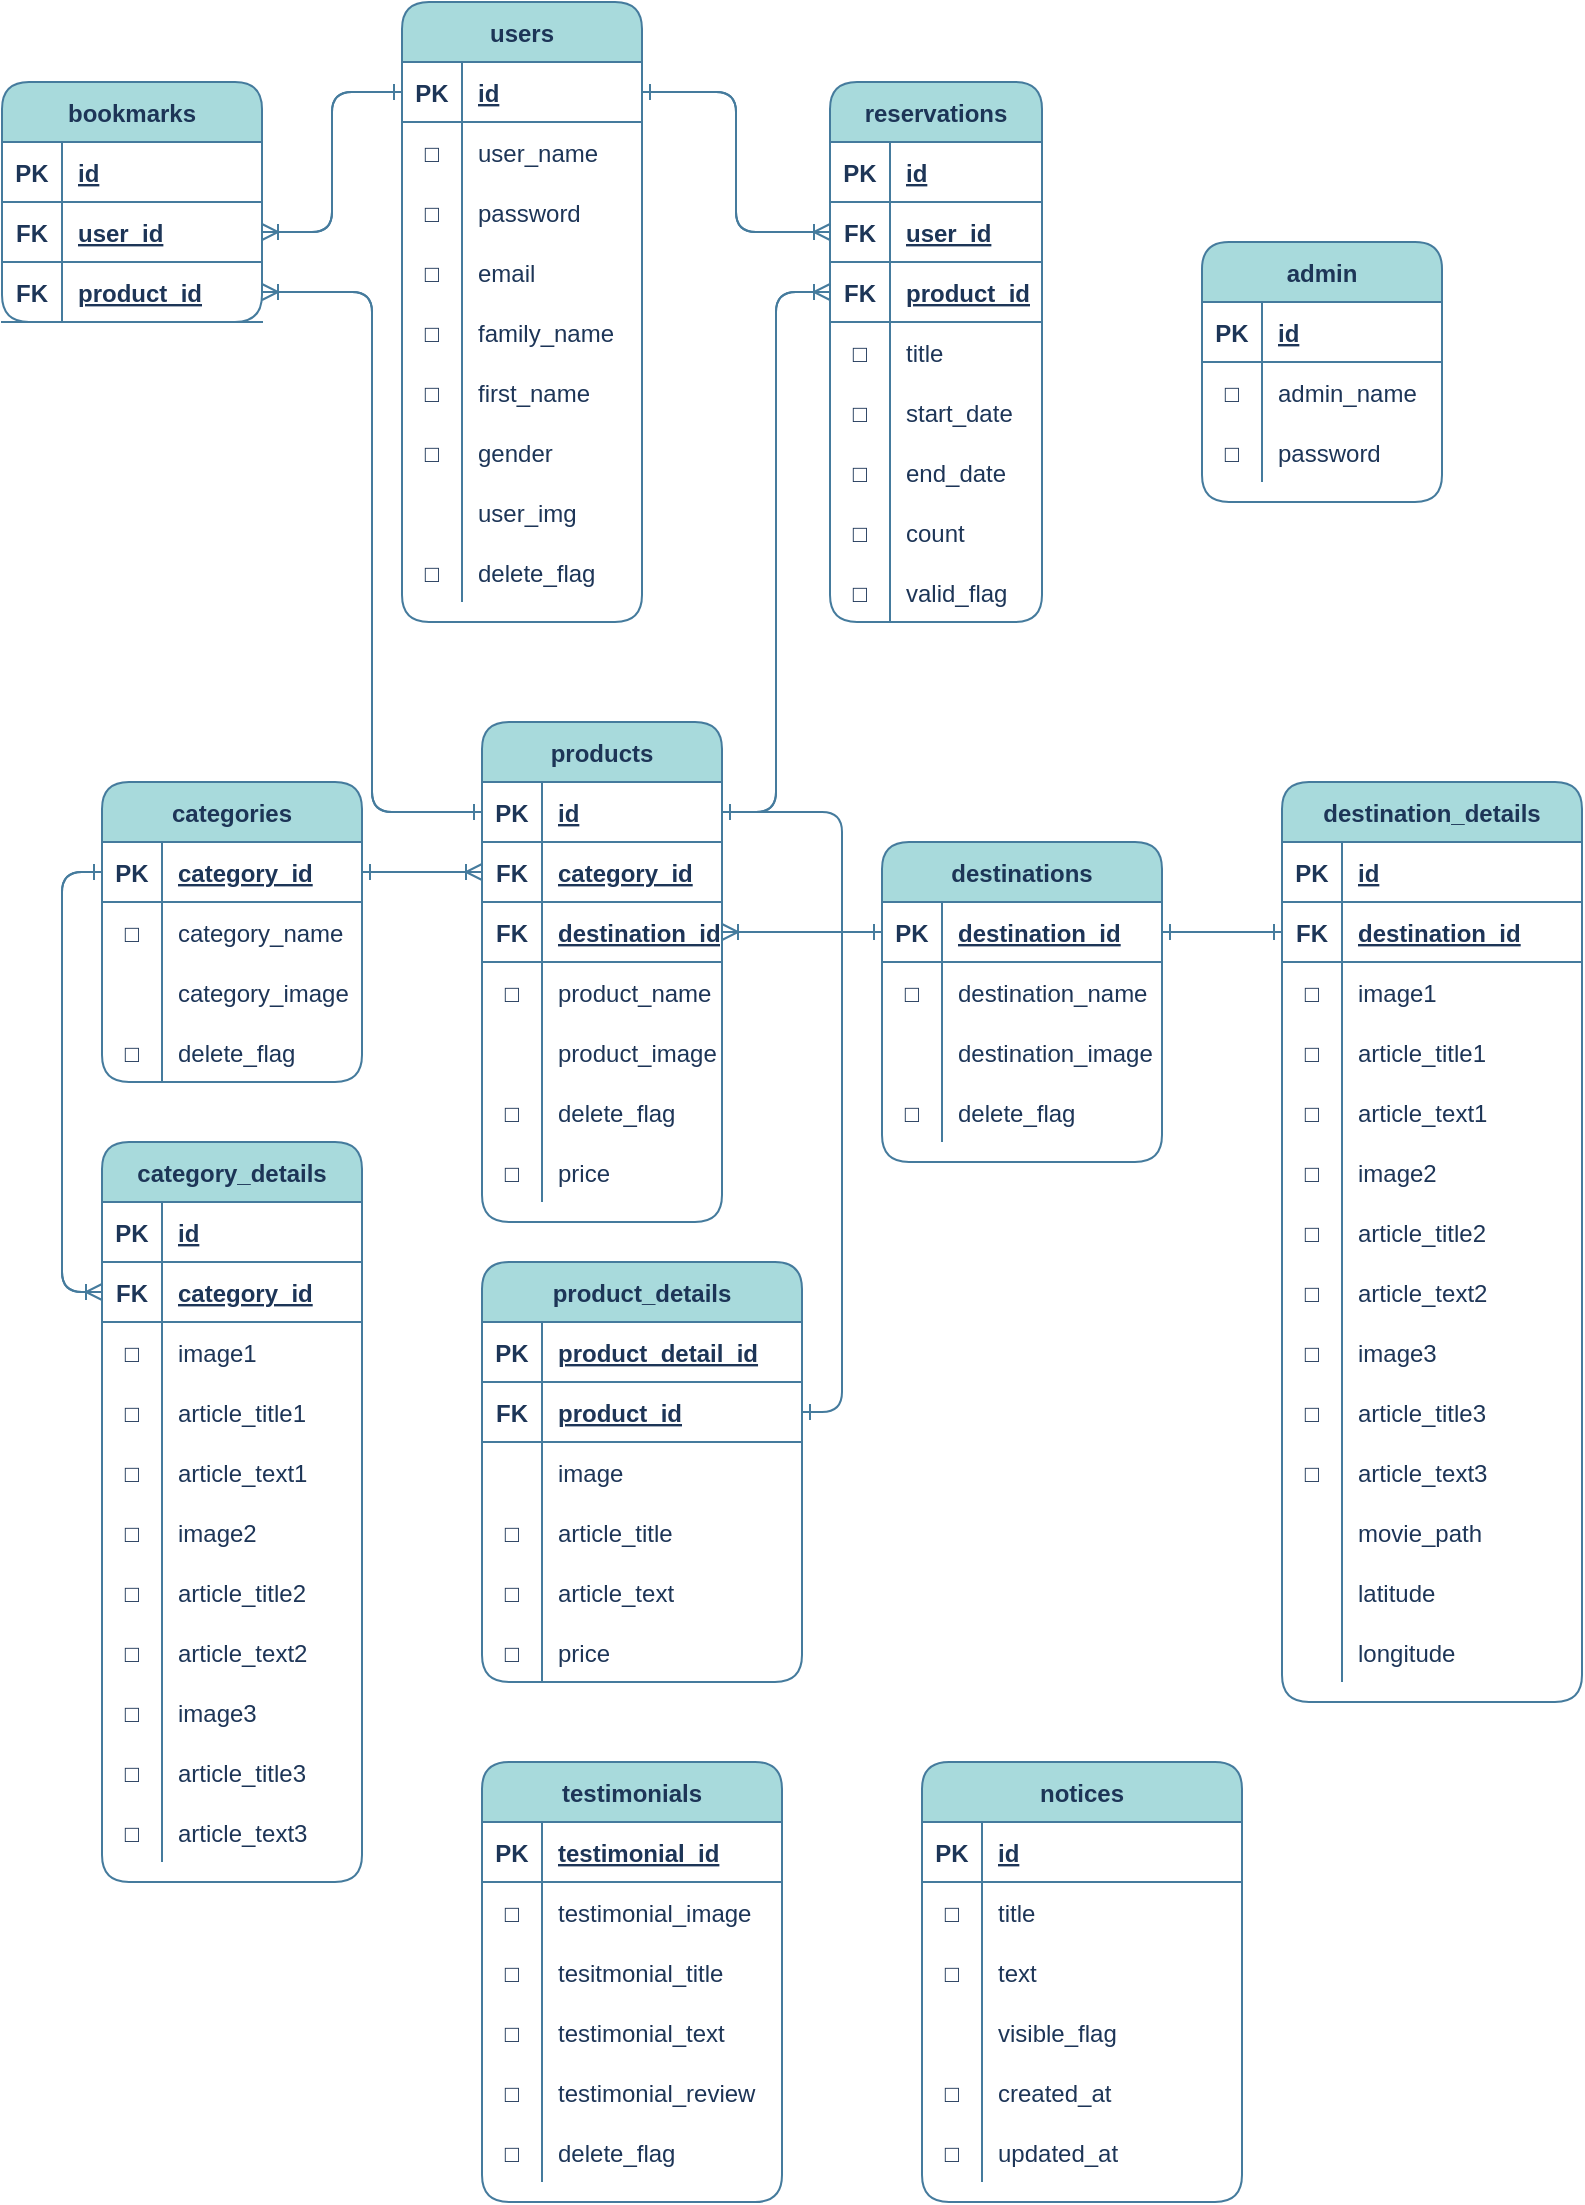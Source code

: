<mxfile version="13.10.0" type="embed">
    <diagram id="PyOJjo-VzInXUAEtjm6p" name="USERS">
        <mxGraphModel dx="658" dy="410" grid="0" gridSize="10" guides="1" tooltips="1" connect="1" arrows="1" fold="1" page="1" pageScale="1" pageWidth="827" pageHeight="1169" background="#FFFFFF" math="0" shadow="0">
            <root>
                <mxCell id="0"/>
                <mxCell id="1" parent="0"/>
                <mxCell id="2" value="users" style="shape=table;startSize=30;container=1;collapsible=1;childLayout=tableLayout;fixedRows=1;rowLines=0;fontStyle=1;align=center;resizeLast=1;fillColor=#A8DADC;strokeColor=#457B9D;fontColor=#1D3557;rounded=1;" parent="1" vertex="1">
                    <mxGeometry x="200" width="120" height="310" as="geometry">
                        <mxRectangle x="200" y="40" width="60" height="30" as="alternateBounds"/>
                    </mxGeometry>
                </mxCell>
                <mxCell id="3" value="" style="shape=partialRectangle;collapsible=0;dropTarget=0;pointerEvents=0;fillColor=none;top=0;left=0;bottom=1;right=0;points=[[0,0.5],[1,0.5]];portConstraint=eastwest;strokeColor=#457B9D;fontColor=#1D3557;rounded=1;" parent="2" vertex="1">
                    <mxGeometry y="30" width="120" height="30" as="geometry"/>
                </mxCell>
                <mxCell id="4" value="PK" style="shape=partialRectangle;connectable=0;fillColor=none;top=0;left=0;bottom=0;right=0;fontStyle=1;overflow=hidden;strokeColor=#457B9D;fontColor=#1D3557;rounded=1;" parent="3" vertex="1">
                    <mxGeometry width="30" height="30" as="geometry"/>
                </mxCell>
                <mxCell id="5" value="id" style="shape=partialRectangle;connectable=0;fillColor=none;top=0;left=0;bottom=0;right=0;align=left;spacingLeft=6;fontStyle=5;overflow=hidden;strokeColor=#457B9D;fontColor=#1D3557;rounded=1;" parent="3" vertex="1">
                    <mxGeometry x="30" width="90" height="30" as="geometry"/>
                </mxCell>
                <mxCell id="6" value="" style="shape=partialRectangle;collapsible=0;dropTarget=0;pointerEvents=0;fillColor=none;top=0;left=0;bottom=0;right=0;points=[[0,0.5],[1,0.5]];portConstraint=eastwest;strokeColor=#457B9D;fontColor=#1D3557;rounded=1;" parent="2" vertex="1">
                    <mxGeometry y="60" width="120" height="30" as="geometry"/>
                </mxCell>
                <mxCell id="7" value="□" style="shape=partialRectangle;connectable=0;fillColor=none;top=0;left=0;bottom=0;right=0;editable=1;overflow=hidden;strokeColor=#457B9D;fontColor=#1D3557;rounded=1;" parent="6" vertex="1">
                    <mxGeometry width="30" height="30" as="geometry"/>
                </mxCell>
                <mxCell id="8" value="user_name" style="shape=partialRectangle;connectable=0;fillColor=none;top=0;left=0;bottom=0;right=0;align=left;spacingLeft=6;overflow=hidden;strokeColor=#457B9D;fontColor=#1D3557;rounded=1;" parent="6" vertex="1">
                    <mxGeometry x="30" width="90" height="30" as="geometry"/>
                </mxCell>
                <mxCell id="9" value="" style="shape=partialRectangle;collapsible=0;dropTarget=0;pointerEvents=0;fillColor=none;top=0;left=0;bottom=0;right=0;points=[[0,0.5],[1,0.5]];portConstraint=eastwest;strokeColor=#457B9D;fontColor=#1D3557;rounded=1;" parent="2" vertex="1">
                    <mxGeometry y="90" width="120" height="30" as="geometry"/>
                </mxCell>
                <mxCell id="10" value="□" style="shape=partialRectangle;connectable=0;fillColor=none;top=0;left=0;bottom=0;right=0;editable=1;overflow=hidden;strokeColor=#457B9D;fontColor=#1D3557;rounded=1;" parent="9" vertex="1">
                    <mxGeometry width="30" height="30" as="geometry"/>
                </mxCell>
                <mxCell id="11" value="password" style="shape=partialRectangle;connectable=0;fillColor=none;top=0;left=0;bottom=0;right=0;align=left;spacingLeft=6;overflow=hidden;strokeColor=#457B9D;fontColor=#1D3557;rounded=1;" parent="9" vertex="1">
                    <mxGeometry x="30" width="90" height="30" as="geometry"/>
                </mxCell>
                <mxCell id="12" value="" style="shape=partialRectangle;collapsible=0;dropTarget=0;pointerEvents=0;fillColor=none;top=0;left=0;bottom=0;right=0;points=[[0,0.5],[1,0.5]];portConstraint=eastwest;strokeColor=#457B9D;fontColor=#1D3557;rounded=1;" parent="2" vertex="1">
                    <mxGeometry y="120" width="120" height="30" as="geometry"/>
                </mxCell>
                <mxCell id="13" value="□" style="shape=partialRectangle;connectable=0;fillColor=none;top=0;left=0;bottom=0;right=0;editable=1;overflow=hidden;strokeColor=#457B9D;fontColor=#1D3557;rounded=1;" parent="12" vertex="1">
                    <mxGeometry width="30" height="30" as="geometry"/>
                </mxCell>
                <mxCell id="14" value="email" style="shape=partialRectangle;connectable=0;fillColor=none;top=0;left=0;bottom=0;right=0;align=left;spacingLeft=6;overflow=hidden;strokeColor=#457B9D;fontColor=#1D3557;rounded=1;" parent="12" vertex="1">
                    <mxGeometry x="30" width="90" height="30" as="geometry"/>
                </mxCell>
                <mxCell id="29" style="shape=partialRectangle;collapsible=0;dropTarget=0;pointerEvents=0;fillColor=none;top=0;left=0;bottom=0;right=0;points=[[0,0.5],[1,0.5]];portConstraint=eastwest;strokeColor=#457B9D;fontColor=#1D3557;rounded=1;" parent="2" vertex="1">
                    <mxGeometry y="150" width="120" height="30" as="geometry"/>
                </mxCell>
                <mxCell id="30" value="□" style="shape=partialRectangle;connectable=0;fillColor=none;top=0;left=0;bottom=0;right=0;editable=1;overflow=hidden;strokeColor=#457B9D;fontColor=#1D3557;rounded=1;" parent="29" vertex="1">
                    <mxGeometry width="30" height="30" as="geometry"/>
                </mxCell>
                <mxCell id="31" value="family_name" style="shape=partialRectangle;connectable=0;fillColor=none;top=0;left=0;bottom=0;right=0;align=left;spacingLeft=6;overflow=hidden;strokeColor=#457B9D;fontColor=#1D3557;rounded=1;" parent="29" vertex="1">
                    <mxGeometry x="30" width="90" height="30" as="geometry"/>
                </mxCell>
                <mxCell id="26" style="shape=partialRectangle;collapsible=0;dropTarget=0;pointerEvents=0;fillColor=none;top=0;left=0;bottom=0;right=0;points=[[0,0.5],[1,0.5]];portConstraint=eastwest;strokeColor=#457B9D;fontColor=#1D3557;rounded=1;" parent="2" vertex="1">
                    <mxGeometry y="180" width="120" height="30" as="geometry"/>
                </mxCell>
                <mxCell id="27" value="□" style="shape=partialRectangle;connectable=0;fillColor=none;top=0;left=0;bottom=0;right=0;editable=1;overflow=hidden;strokeColor=#457B9D;fontColor=#1D3557;rounded=1;" parent="26" vertex="1">
                    <mxGeometry width="30" height="30" as="geometry"/>
                </mxCell>
                <mxCell id="28" value="first_name" style="shape=partialRectangle;connectable=0;fillColor=none;top=0;left=0;bottom=0;right=0;align=left;spacingLeft=6;overflow=hidden;strokeColor=#457B9D;fontColor=#1D3557;rounded=1;" parent="26" vertex="1">
                    <mxGeometry x="30" width="90" height="30" as="geometry"/>
                </mxCell>
                <mxCell id="23" style="shape=partialRectangle;collapsible=0;dropTarget=0;pointerEvents=0;fillColor=none;top=0;left=0;bottom=0;right=0;points=[[0,0.5],[1,0.5]];portConstraint=eastwest;strokeColor=#457B9D;fontColor=#1D3557;rounded=1;" parent="2" vertex="1">
                    <mxGeometry y="210" width="120" height="30" as="geometry"/>
                </mxCell>
                <mxCell id="24" value="□" style="shape=partialRectangle;connectable=0;fillColor=none;top=0;left=0;bottom=0;right=0;editable=1;overflow=hidden;strokeColor=#457B9D;fontColor=#1D3557;rounded=1;" parent="23" vertex="1">
                    <mxGeometry width="30" height="30" as="geometry"/>
                </mxCell>
                <mxCell id="25" value="gender" style="shape=partialRectangle;connectable=0;fillColor=none;top=0;left=0;bottom=0;right=0;align=left;spacingLeft=6;overflow=hidden;strokeColor=#457B9D;fontColor=#1D3557;rounded=1;" parent="23" vertex="1">
                    <mxGeometry x="30" width="90" height="30" as="geometry"/>
                </mxCell>
                <mxCell id="20" style="shape=partialRectangle;collapsible=0;dropTarget=0;pointerEvents=0;fillColor=none;top=0;left=0;bottom=0;right=0;points=[[0,0.5],[1,0.5]];portConstraint=eastwest;strokeColor=#457B9D;fontColor=#1D3557;rounded=1;" parent="2" vertex="1">
                    <mxGeometry y="240" width="120" height="30" as="geometry"/>
                </mxCell>
                <mxCell id="21" style="shape=partialRectangle;connectable=0;fillColor=none;top=0;left=0;bottom=0;right=0;editable=1;overflow=hidden;strokeColor=#457B9D;fontColor=#1D3557;rounded=1;" parent="20" vertex="1">
                    <mxGeometry width="30" height="30" as="geometry"/>
                </mxCell>
                <mxCell id="22" value="user_img" style="shape=partialRectangle;connectable=0;fillColor=none;top=0;left=0;bottom=0;right=0;align=left;spacingLeft=6;overflow=hidden;strokeColor=#457B9D;fontColor=#1D3557;rounded=1;" parent="20" vertex="1">
                    <mxGeometry x="30" width="90" height="30" as="geometry"/>
                </mxCell>
                <mxCell id="32" style="shape=partialRectangle;collapsible=0;dropTarget=0;pointerEvents=0;fillColor=none;top=0;left=0;bottom=0;right=0;points=[[0,0.5],[1,0.5]];portConstraint=eastwest;strokeColor=#457B9D;fontColor=#1D3557;rounded=1;" parent="2" vertex="1">
                    <mxGeometry y="270" width="120" height="30" as="geometry"/>
                </mxCell>
                <mxCell id="33" value="□" style="shape=partialRectangle;connectable=0;fillColor=none;top=0;left=0;bottom=0;right=0;editable=1;overflow=hidden;strokeColor=#457B9D;fontColor=#1D3557;rounded=1;" parent="32" vertex="1">
                    <mxGeometry width="30" height="30" as="geometry"/>
                </mxCell>
                <mxCell id="34" value="delete_flag" style="shape=partialRectangle;connectable=0;fillColor=none;top=0;left=0;bottom=0;right=0;align=left;spacingLeft=6;overflow=hidden;strokeColor=#457B9D;fontColor=#1D3557;rounded=1;" parent="32" vertex="1">
                    <mxGeometry x="30" width="90" height="30" as="geometry"/>
                </mxCell>
                <mxCell id="fAkheadVpWQPYyhaj88S-92" style="edgeStyle=orthogonalEdgeStyle;orthogonalLoop=1;jettySize=auto;html=1;entryX=1;entryY=0.5;entryDx=0;entryDy=0;endArrow=ERone;endFill=0;labelBackgroundColor=#F1FAEE;strokeColor=#457B9D;fontColor=#1D3557;" parent="1" source="37" edge="1">
                    <mxGeometry relative="1" as="geometry"/>
                </mxCell>
                <mxCell id="37" value="reservations" style="shape=table;startSize=30;container=1;collapsible=1;childLayout=tableLayout;fixedRows=1;rowLines=0;fontStyle=1;align=center;resizeLast=1;fillColor=#A8DADC;strokeColor=#457B9D;fontColor=#1D3557;rounded=1;" parent="1" vertex="1">
                    <mxGeometry x="414" y="40" width="106" height="270" as="geometry">
                        <mxRectangle x="370" y="40" width="100" height="30" as="alternateBounds"/>
                    </mxGeometry>
                </mxCell>
                <mxCell id="38" value="" style="shape=partialRectangle;collapsible=0;dropTarget=0;pointerEvents=0;fillColor=none;top=0;left=0;bottom=1;right=0;points=[[0,0.5],[1,0.5]];portConstraint=eastwest;strokeColor=#457B9D;fontColor=#1D3557;rounded=1;" parent="37" vertex="1">
                    <mxGeometry y="30" width="106" height="30" as="geometry"/>
                </mxCell>
                <mxCell id="39" value="PK" style="shape=partialRectangle;connectable=0;fillColor=none;top=0;left=0;bottom=0;right=0;fontStyle=1;overflow=hidden;strokeColor=#457B9D;fontColor=#1D3557;rounded=1;" parent="38" vertex="1">
                    <mxGeometry width="30" height="30" as="geometry"/>
                </mxCell>
                <mxCell id="40" value="id" style="shape=partialRectangle;connectable=0;fillColor=none;top=0;left=0;bottom=0;right=0;align=left;spacingLeft=6;fontStyle=5;overflow=hidden;strokeColor=#457B9D;fontColor=#1D3557;rounded=1;" parent="38" vertex="1">
                    <mxGeometry x="30" width="76" height="30" as="geometry"/>
                </mxCell>
                <mxCell id="62" style="shape=partialRectangle;collapsible=0;dropTarget=0;pointerEvents=0;fillColor=none;top=0;left=0;bottom=1;right=0;points=[[0,0.5],[1,0.5]];portConstraint=eastwest;strokeColor=#457B9D;fontColor=#1D3557;rounded=1;" parent="37" vertex="1">
                    <mxGeometry y="60" width="106" height="30" as="geometry"/>
                </mxCell>
                <mxCell id="63" value="FK" style="shape=partialRectangle;connectable=0;fillColor=none;top=0;left=0;bottom=0;right=0;fontStyle=1;overflow=hidden;strokeColor=#457B9D;fontColor=#1D3557;rounded=1;" parent="62" vertex="1">
                    <mxGeometry width="30" height="30" as="geometry"/>
                </mxCell>
                <mxCell id="64" value="user_id" style="shape=partialRectangle;connectable=0;fillColor=none;top=0;left=0;bottom=0;right=0;align=left;spacingLeft=6;fontStyle=5;overflow=hidden;strokeColor=#457B9D;fontColor=#1D3557;rounded=1;" parent="62" vertex="1">
                    <mxGeometry x="30" width="76" height="30" as="geometry"/>
                </mxCell>
                <mxCell id="fAkheadVpWQPYyhaj88S-93" style="shape=partialRectangle;collapsible=0;dropTarget=0;pointerEvents=0;fillColor=none;top=0;left=0;bottom=1;right=0;points=[[0,0.5],[1,0.5]];portConstraint=eastwest;strokeColor=#457B9D;fontColor=#1D3557;rounded=1;" parent="37" vertex="1">
                    <mxGeometry y="90" width="106" height="30" as="geometry"/>
                </mxCell>
                <mxCell id="fAkheadVpWQPYyhaj88S-94" value="FK" style="shape=partialRectangle;connectable=0;fillColor=none;top=0;left=0;bottom=0;right=0;fontStyle=1;overflow=hidden;strokeColor=#457B9D;fontColor=#1D3557;rounded=1;" parent="fAkheadVpWQPYyhaj88S-93" vertex="1">
                    <mxGeometry width="30" height="30" as="geometry"/>
                </mxCell>
                <mxCell id="fAkheadVpWQPYyhaj88S-95" value="product_id" style="shape=partialRectangle;connectable=0;fillColor=none;top=0;left=0;bottom=0;right=0;align=left;spacingLeft=6;fontStyle=5;overflow=hidden;strokeColor=#457B9D;fontColor=#1D3557;rounded=1;" parent="fAkheadVpWQPYyhaj88S-93" vertex="1">
                    <mxGeometry x="30" width="76" height="30" as="geometry"/>
                </mxCell>
                <mxCell id="47" value="" style="shape=partialRectangle;collapsible=0;dropTarget=0;pointerEvents=0;fillColor=none;top=0;left=0;bottom=0;right=0;points=[[0,0.5],[1,0.5]];portConstraint=eastwest;strokeColor=#457B9D;fontColor=#1D3557;rounded=1;" parent="37" vertex="1">
                    <mxGeometry y="120" width="106" height="30" as="geometry"/>
                </mxCell>
                <mxCell id="48" value="□" style="shape=partialRectangle;connectable=0;fillColor=none;top=0;left=0;bottom=0;right=0;editable=1;overflow=hidden;strokeColor=#457B9D;fontColor=#1D3557;rounded=1;" parent="47" vertex="1">
                    <mxGeometry width="30" height="30" as="geometry"/>
                </mxCell>
                <mxCell id="49" value="title" style="shape=partialRectangle;connectable=0;fillColor=none;top=0;left=0;bottom=0;right=0;align=left;spacingLeft=6;overflow=hidden;strokeColor=#457B9D;fontColor=#1D3557;rounded=1;" parent="47" vertex="1">
                    <mxGeometry x="30" width="76" height="30" as="geometry"/>
                </mxCell>
                <mxCell id="50" style="shape=partialRectangle;collapsible=0;dropTarget=0;pointerEvents=0;fillColor=none;top=0;left=0;bottom=0;right=0;points=[[0,0.5],[1,0.5]];portConstraint=eastwest;strokeColor=#457B9D;fontColor=#1D3557;rounded=1;" parent="37" vertex="1">
                    <mxGeometry y="150" width="106" height="30" as="geometry"/>
                </mxCell>
                <mxCell id="51" value="□" style="shape=partialRectangle;connectable=0;fillColor=none;top=0;left=0;bottom=0;right=0;editable=1;overflow=hidden;strokeColor=#457B9D;fontColor=#1D3557;rounded=1;" parent="50" vertex="1">
                    <mxGeometry width="30" height="30" as="geometry"/>
                </mxCell>
                <mxCell id="52" value="start_date" style="shape=partialRectangle;connectable=0;fillColor=none;top=0;left=0;bottom=0;right=0;align=left;spacingLeft=6;overflow=hidden;strokeColor=#457B9D;fontColor=#1D3557;rounded=1;" parent="50" vertex="1">
                    <mxGeometry x="30" width="76" height="30" as="geometry"/>
                </mxCell>
                <mxCell id="56" style="shape=partialRectangle;collapsible=0;dropTarget=0;pointerEvents=0;fillColor=none;top=0;left=0;bottom=0;right=0;points=[[0,0.5],[1,0.5]];portConstraint=eastwest;strokeColor=#457B9D;fontColor=#1D3557;rounded=1;" parent="37" vertex="1">
                    <mxGeometry y="180" width="106" height="30" as="geometry"/>
                </mxCell>
                <mxCell id="57" value="□" style="shape=partialRectangle;connectable=0;fillColor=none;top=0;left=0;bottom=0;right=0;editable=1;overflow=hidden;strokeColor=#457B9D;fontColor=#1D3557;rounded=1;" parent="56" vertex="1">
                    <mxGeometry width="30" height="30" as="geometry"/>
                </mxCell>
                <mxCell id="58" value="end_date" style="shape=partialRectangle;connectable=0;fillColor=none;top=0;left=0;bottom=0;right=0;align=left;spacingLeft=6;overflow=hidden;strokeColor=#457B9D;fontColor=#1D3557;rounded=1;" parent="56" vertex="1">
                    <mxGeometry x="30" width="76" height="30" as="geometry"/>
                </mxCell>
                <mxCell id="53" style="shape=partialRectangle;collapsible=0;dropTarget=0;pointerEvents=0;fillColor=none;top=0;left=0;bottom=0;right=0;points=[[0,0.5],[1,0.5]];portConstraint=eastwest;strokeColor=#457B9D;fontColor=#1D3557;rounded=1;" parent="37" vertex="1">
                    <mxGeometry y="210" width="106" height="30" as="geometry"/>
                </mxCell>
                <mxCell id="54" value="□" style="shape=partialRectangle;connectable=0;fillColor=none;top=0;left=0;bottom=0;right=0;editable=1;overflow=hidden;strokeColor=#457B9D;fontColor=#1D3557;rounded=1;" parent="53" vertex="1">
                    <mxGeometry width="30" height="30" as="geometry"/>
                </mxCell>
                <mxCell id="55" value="count" style="shape=partialRectangle;connectable=0;fillColor=none;top=0;left=0;bottom=0;right=0;align=left;spacingLeft=6;overflow=hidden;strokeColor=#457B9D;fontColor=#1D3557;rounded=1;" parent="53" vertex="1">
                    <mxGeometry x="30" width="76" height="30" as="geometry"/>
                </mxCell>
                <mxCell id="59" style="shape=partialRectangle;collapsible=0;dropTarget=0;pointerEvents=0;fillColor=none;top=0;left=0;bottom=0;right=0;points=[[0,0.5],[1,0.5]];portConstraint=eastwest;strokeColor=#457B9D;fontColor=#1D3557;rounded=1;" parent="37" vertex="1">
                    <mxGeometry y="240" width="106" height="30" as="geometry"/>
                </mxCell>
                <mxCell id="60" value="□" style="shape=partialRectangle;connectable=0;fillColor=none;top=0;left=0;bottom=0;right=0;editable=1;overflow=hidden;strokeColor=#457B9D;fontColor=#1D3557;rounded=1;" parent="59" vertex="1">
                    <mxGeometry width="30" height="30" as="geometry"/>
                </mxCell>
                <mxCell id="61" value="valid_flag" style="shape=partialRectangle;connectable=0;fillColor=none;top=0;left=0;bottom=0;right=0;align=left;spacingLeft=6;overflow=hidden;strokeColor=#457B9D;fontColor=#1D3557;rounded=1;" parent="59" vertex="1">
                    <mxGeometry x="30" width="76" height="30" as="geometry"/>
                </mxCell>
                <mxCell id="fAkheadVpWQPYyhaj88S-66" value="products" style="shape=table;startSize=30;container=1;collapsible=1;childLayout=tableLayout;fixedRows=1;rowLines=0;fontStyle=1;align=center;resizeLast=1;fillColor=#A8DADC;strokeColor=#457B9D;fontColor=#1D3557;rounded=1;" parent="1" vertex="1">
                    <mxGeometry x="240" y="360" width="120" height="250" as="geometry"/>
                </mxCell>
                <mxCell id="fAkheadVpWQPYyhaj88S-67" value="" style="shape=partialRectangle;collapsible=0;dropTarget=0;pointerEvents=0;fillColor=none;top=0;left=0;bottom=1;right=0;points=[[0,0.5],[1,0.5]];portConstraint=eastwest;strokeColor=#457B9D;fontColor=#1D3557;rounded=1;" parent="fAkheadVpWQPYyhaj88S-66" vertex="1">
                    <mxGeometry y="30" width="120" height="30" as="geometry"/>
                </mxCell>
                <mxCell id="fAkheadVpWQPYyhaj88S-68" value="PK" style="shape=partialRectangle;connectable=0;fillColor=none;top=0;left=0;bottom=0;right=0;fontStyle=1;overflow=hidden;strokeColor=#457B9D;fontColor=#1D3557;rounded=1;" parent="fAkheadVpWQPYyhaj88S-67" vertex="1">
                    <mxGeometry width="30" height="30" as="geometry"/>
                </mxCell>
                <mxCell id="fAkheadVpWQPYyhaj88S-69" value="id" style="shape=partialRectangle;connectable=0;fillColor=none;top=0;left=0;bottom=0;right=0;align=left;spacingLeft=6;fontStyle=5;overflow=hidden;strokeColor=#457B9D;fontColor=#1D3557;rounded=1;" parent="fAkheadVpWQPYyhaj88S-67" vertex="1">
                    <mxGeometry x="30" width="90" height="30" as="geometry"/>
                </mxCell>
                <mxCell id="fAkheadVpWQPYyhaj88S-99" style="shape=partialRectangle;collapsible=0;dropTarget=0;pointerEvents=0;fillColor=none;top=0;left=0;bottom=1;right=0;points=[[0,0.5],[1,0.5]];portConstraint=eastwest;strokeColor=#457B9D;fontColor=#1D3557;rounded=1;" parent="fAkheadVpWQPYyhaj88S-66" vertex="1">
                    <mxGeometry y="60" width="120" height="30" as="geometry"/>
                </mxCell>
                <mxCell id="fAkheadVpWQPYyhaj88S-100" value="FK" style="shape=partialRectangle;connectable=0;fillColor=none;top=0;left=0;bottom=0;right=0;fontStyle=1;overflow=hidden;strokeColor=#457B9D;fontColor=#1D3557;rounded=1;" parent="fAkheadVpWQPYyhaj88S-99" vertex="1">
                    <mxGeometry width="30" height="30" as="geometry"/>
                </mxCell>
                <mxCell id="fAkheadVpWQPYyhaj88S-101" value="category_id" style="shape=partialRectangle;connectable=0;fillColor=none;top=0;left=0;bottom=0;right=0;align=left;spacingLeft=6;fontStyle=5;overflow=hidden;strokeColor=#457B9D;fontColor=#1D3557;rounded=1;" parent="fAkheadVpWQPYyhaj88S-99" vertex="1">
                    <mxGeometry x="30" width="90" height="30" as="geometry"/>
                </mxCell>
                <mxCell id="fAkheadVpWQPYyhaj88S-96" style="shape=partialRectangle;collapsible=0;dropTarget=0;pointerEvents=0;fillColor=none;top=0;left=0;bottom=1;right=0;points=[[0,0.5],[1,0.5]];portConstraint=eastwest;strokeColor=#457B9D;fontColor=#1D3557;rounded=1;" parent="fAkheadVpWQPYyhaj88S-66" vertex="1">
                    <mxGeometry y="90" width="120" height="30" as="geometry"/>
                </mxCell>
                <mxCell id="fAkheadVpWQPYyhaj88S-97" value="FK" style="shape=partialRectangle;connectable=0;fillColor=none;top=0;left=0;bottom=0;right=0;fontStyle=1;overflow=hidden;strokeColor=#457B9D;fontColor=#1D3557;rounded=1;" parent="fAkheadVpWQPYyhaj88S-96" vertex="1">
                    <mxGeometry width="30" height="30" as="geometry"/>
                </mxCell>
                <mxCell id="fAkheadVpWQPYyhaj88S-98" value="destination_id" style="shape=partialRectangle;connectable=0;fillColor=none;top=0;left=0;bottom=0;right=0;align=left;spacingLeft=6;fontStyle=5;overflow=hidden;strokeColor=#457B9D;fontColor=#1D3557;rounded=1;" parent="fAkheadVpWQPYyhaj88S-96" vertex="1">
                    <mxGeometry x="30" width="90" height="30" as="geometry"/>
                </mxCell>
                <mxCell id="fAkheadVpWQPYyhaj88S-70" value="" style="shape=partialRectangle;collapsible=0;dropTarget=0;pointerEvents=0;fillColor=none;top=0;left=0;bottom=0;right=0;points=[[0,0.5],[1,0.5]];portConstraint=eastwest;strokeColor=#457B9D;fontColor=#1D3557;rounded=1;" parent="fAkheadVpWQPYyhaj88S-66" vertex="1">
                    <mxGeometry y="120" width="120" height="30" as="geometry"/>
                </mxCell>
                <mxCell id="fAkheadVpWQPYyhaj88S-71" value="□" style="shape=partialRectangle;connectable=0;fillColor=none;top=0;left=0;bottom=0;right=0;editable=1;overflow=hidden;strokeColor=#457B9D;fontColor=#1D3557;rounded=1;" parent="fAkheadVpWQPYyhaj88S-70" vertex="1">
                    <mxGeometry width="30" height="30" as="geometry"/>
                </mxCell>
                <mxCell id="fAkheadVpWQPYyhaj88S-72" value="product_name" style="shape=partialRectangle;connectable=0;fillColor=none;top=0;left=0;bottom=0;right=0;align=left;spacingLeft=6;overflow=hidden;strokeColor=#457B9D;fontColor=#1D3557;rounded=1;" parent="fAkheadVpWQPYyhaj88S-70" vertex="1">
                    <mxGeometry x="30" width="90" height="30" as="geometry"/>
                </mxCell>
                <mxCell id="fAkheadVpWQPYyhaj88S-76" value="" style="shape=partialRectangle;collapsible=0;dropTarget=0;pointerEvents=0;fillColor=none;top=0;left=0;bottom=0;right=0;points=[[0,0.5],[1,0.5]];portConstraint=eastwest;strokeColor=#457B9D;fontColor=#1D3557;rounded=1;" parent="fAkheadVpWQPYyhaj88S-66" vertex="1">
                    <mxGeometry y="150" width="120" height="30" as="geometry"/>
                </mxCell>
                <mxCell id="fAkheadVpWQPYyhaj88S-77" value="" style="shape=partialRectangle;connectable=0;fillColor=none;top=0;left=0;bottom=0;right=0;editable=1;overflow=hidden;strokeColor=#457B9D;fontColor=#1D3557;rounded=1;" parent="fAkheadVpWQPYyhaj88S-76" vertex="1">
                    <mxGeometry width="30" height="30" as="geometry"/>
                </mxCell>
                <mxCell id="fAkheadVpWQPYyhaj88S-78" value="product_image" style="shape=partialRectangle;connectable=0;fillColor=none;top=0;left=0;bottom=0;right=0;align=left;spacingLeft=6;overflow=hidden;strokeColor=#457B9D;fontColor=#1D3557;rounded=1;" parent="fAkheadVpWQPYyhaj88S-76" vertex="1">
                    <mxGeometry x="30" width="90" height="30" as="geometry"/>
                </mxCell>
                <mxCell id="fAkheadVpWQPYyhaj88S-88" style="shape=partialRectangle;collapsible=0;dropTarget=0;pointerEvents=0;fillColor=none;top=0;left=0;bottom=0;right=0;points=[[0,0.5],[1,0.5]];portConstraint=eastwest;strokeColor=#457B9D;fontColor=#1D3557;rounded=1;" parent="fAkheadVpWQPYyhaj88S-66" vertex="1">
                    <mxGeometry y="180" width="120" height="30" as="geometry"/>
                </mxCell>
                <mxCell id="fAkheadVpWQPYyhaj88S-89" value="□" style="shape=partialRectangle;connectable=0;fillColor=none;top=0;left=0;bottom=0;right=0;editable=1;overflow=hidden;strokeColor=#457B9D;fontColor=#1D3557;rounded=1;" parent="fAkheadVpWQPYyhaj88S-88" vertex="1">
                    <mxGeometry width="30" height="30" as="geometry"/>
                </mxCell>
                <mxCell id="fAkheadVpWQPYyhaj88S-90" value="delete_flag" style="shape=partialRectangle;connectable=0;fillColor=none;top=0;left=0;bottom=0;right=0;align=left;spacingLeft=6;overflow=hidden;strokeColor=#457B9D;fontColor=#1D3557;rounded=1;" parent="fAkheadVpWQPYyhaj88S-88" vertex="1">
                    <mxGeometry x="30" width="90" height="30" as="geometry"/>
                </mxCell>
                <mxCell id="fAkheadVpWQPYyhaj88S-82" style="shape=partialRectangle;collapsible=0;dropTarget=0;pointerEvents=0;fillColor=none;top=0;left=0;bottom=0;right=0;points=[[0,0.5],[1,0.5]];portConstraint=eastwest;strokeColor=#457B9D;fontColor=#1D3557;rounded=1;" parent="fAkheadVpWQPYyhaj88S-66" vertex="1">
                    <mxGeometry y="210" width="120" height="30" as="geometry"/>
                </mxCell>
                <mxCell id="fAkheadVpWQPYyhaj88S-83" value="□" style="shape=partialRectangle;connectable=0;fillColor=none;top=0;left=0;bottom=0;right=0;editable=1;overflow=hidden;strokeColor=#457B9D;fontColor=#1D3557;rounded=1;" parent="fAkheadVpWQPYyhaj88S-82" vertex="1">
                    <mxGeometry width="30" height="30" as="geometry"/>
                </mxCell>
                <mxCell id="fAkheadVpWQPYyhaj88S-84" value="price" style="shape=partialRectangle;connectable=0;fillColor=none;top=0;left=0;bottom=0;right=0;align=left;spacingLeft=6;overflow=hidden;strokeColor=#457B9D;fontColor=#1D3557;rounded=1;" parent="fAkheadVpWQPYyhaj88S-82" vertex="1">
                    <mxGeometry x="30" width="90" height="30" as="geometry"/>
                </mxCell>
                <mxCell id="fAkheadVpWQPYyhaj88S-91" style="edgeStyle=orthogonalEdgeStyle;orthogonalLoop=1;jettySize=auto;html=1;endArrow=ERoneToMany;endFill=0;entryX=0.497;entryY=1.021;entryDx=0;entryDy=0;entryPerimeter=0;labelBackgroundColor=#F1FAEE;strokeColor=#457B9D;fontColor=#1D3557;" parent="1" target="59" edge="1">
                    <mxGeometry relative="1" as="geometry">
                        <mxPoint x="420" y="320" as="targetPoint"/>
                    </mxGeometry>
                </mxCell>
                <mxCell id="fAkheadVpWQPYyhaj88S-119" style="edgeStyle=orthogonalEdgeStyle;orthogonalLoop=1;jettySize=auto;html=1;entryX=0;entryY=0.5;entryDx=0;entryDy=0;endArrow=ERoneToMany;endFill=0;labelBackgroundColor=#F1FAEE;strokeColor=#457B9D;fontColor=#1D3557;exitX=1;exitY=0.5;exitDx=0;exitDy=0;" parent="1" source="fAkheadVpWQPYyhaj88S-103" target="fAkheadVpWQPYyhaj88S-99" edge="1">
                    <mxGeometry relative="1" as="geometry"/>
                </mxCell>
                <mxCell id="fAkheadVpWQPYyhaj88S-102" value="categories" style="shape=table;startSize=30;container=1;collapsible=1;childLayout=tableLayout;fixedRows=1;rowLines=0;fontStyle=1;align=center;resizeLast=1;fillColor=#A8DADC;strokeColor=#457B9D;fontColor=#1D3557;rounded=1;" parent="1" vertex="1">
                    <mxGeometry x="50" y="390" width="130" height="150" as="geometry"/>
                </mxCell>
                <mxCell id="fAkheadVpWQPYyhaj88S-103" value="" style="shape=partialRectangle;collapsible=0;dropTarget=0;pointerEvents=0;fillColor=none;top=0;left=0;bottom=1;right=0;points=[[0,0.5],[1,0.5]];portConstraint=eastwest;strokeColor=#457B9D;fontColor=#1D3557;rounded=1;" parent="fAkheadVpWQPYyhaj88S-102" vertex="1">
                    <mxGeometry y="30" width="130" height="30" as="geometry"/>
                </mxCell>
                <mxCell id="fAkheadVpWQPYyhaj88S-104" value="PK" style="shape=partialRectangle;connectable=0;fillColor=none;top=0;left=0;bottom=0;right=0;fontStyle=1;overflow=hidden;strokeColor=#457B9D;fontColor=#1D3557;rounded=1;" parent="fAkheadVpWQPYyhaj88S-103" vertex="1">
                    <mxGeometry width="30" height="30" as="geometry"/>
                </mxCell>
                <mxCell id="fAkheadVpWQPYyhaj88S-105" value="category_id" style="shape=partialRectangle;connectable=0;fillColor=none;top=0;left=0;bottom=0;right=0;align=left;spacingLeft=6;fontStyle=5;overflow=hidden;strokeColor=#457B9D;fontColor=#1D3557;rounded=1;" parent="fAkheadVpWQPYyhaj88S-103" vertex="1">
                    <mxGeometry x="30" width="100" height="30" as="geometry"/>
                </mxCell>
                <mxCell id="fAkheadVpWQPYyhaj88S-106" value="" style="shape=partialRectangle;collapsible=0;dropTarget=0;pointerEvents=0;fillColor=none;top=0;left=0;bottom=0;right=0;points=[[0,0.5],[1,0.5]];portConstraint=eastwest;strokeColor=#457B9D;fontColor=#1D3557;rounded=1;" parent="fAkheadVpWQPYyhaj88S-102" vertex="1">
                    <mxGeometry y="60" width="130" height="30" as="geometry"/>
                </mxCell>
                <mxCell id="fAkheadVpWQPYyhaj88S-107" value="□" style="shape=partialRectangle;connectable=0;fillColor=none;top=0;left=0;bottom=0;right=0;editable=1;overflow=hidden;strokeColor=#457B9D;fontColor=#1D3557;rounded=1;" parent="fAkheadVpWQPYyhaj88S-106" vertex="1">
                    <mxGeometry width="30" height="30" as="geometry"/>
                </mxCell>
                <mxCell id="fAkheadVpWQPYyhaj88S-108" value="category_name" style="shape=partialRectangle;connectable=0;fillColor=none;top=0;left=0;bottom=0;right=0;align=left;spacingLeft=6;overflow=hidden;strokeColor=#457B9D;fontColor=#1D3557;rounded=1;" parent="fAkheadVpWQPYyhaj88S-106" vertex="1">
                    <mxGeometry x="30" width="100" height="30" as="geometry"/>
                </mxCell>
                <mxCell id="fAkheadVpWQPYyhaj88S-109" value="" style="shape=partialRectangle;collapsible=0;dropTarget=0;pointerEvents=0;fillColor=none;top=0;left=0;bottom=0;right=0;points=[[0,0.5],[1,0.5]];portConstraint=eastwest;strokeColor=#457B9D;fontColor=#1D3557;rounded=1;" parent="fAkheadVpWQPYyhaj88S-102" vertex="1">
                    <mxGeometry y="90" width="130" height="30" as="geometry"/>
                </mxCell>
                <mxCell id="fAkheadVpWQPYyhaj88S-110" value="" style="shape=partialRectangle;connectable=0;fillColor=none;top=0;left=0;bottom=0;right=0;editable=1;overflow=hidden;strokeColor=#457B9D;fontColor=#1D3557;rounded=1;" parent="fAkheadVpWQPYyhaj88S-109" vertex="1">
                    <mxGeometry width="30" height="30" as="geometry"/>
                </mxCell>
                <mxCell id="fAkheadVpWQPYyhaj88S-111" value="category_image" style="shape=partialRectangle;connectable=0;fillColor=none;top=0;left=0;bottom=0;right=0;align=left;spacingLeft=6;overflow=hidden;strokeColor=#457B9D;fontColor=#1D3557;rounded=1;" parent="fAkheadVpWQPYyhaj88S-109" vertex="1">
                    <mxGeometry x="30" width="100" height="30" as="geometry"/>
                </mxCell>
                <mxCell id="fAkheadVpWQPYyhaj88S-112" value="" style="shape=partialRectangle;collapsible=0;dropTarget=0;pointerEvents=0;fillColor=none;top=0;left=0;bottom=0;right=0;points=[[0,0.5],[1,0.5]];portConstraint=eastwest;strokeColor=#457B9D;fontColor=#1D3557;rounded=1;" parent="fAkheadVpWQPYyhaj88S-102" vertex="1">
                    <mxGeometry y="120" width="130" height="30" as="geometry"/>
                </mxCell>
                <mxCell id="fAkheadVpWQPYyhaj88S-113" value="□" style="shape=partialRectangle;connectable=0;fillColor=none;top=0;left=0;bottom=0;right=0;editable=1;overflow=hidden;strokeColor=#457B9D;fontColor=#1D3557;rounded=1;" parent="fAkheadVpWQPYyhaj88S-112" vertex="1">
                    <mxGeometry width="30" height="30" as="geometry"/>
                </mxCell>
                <mxCell id="fAkheadVpWQPYyhaj88S-114" value="delete_flag" style="shape=partialRectangle;connectable=0;fillColor=none;top=0;left=0;bottom=0;right=0;align=left;spacingLeft=6;overflow=hidden;strokeColor=#457B9D;fontColor=#1D3557;rounded=1;" parent="fAkheadVpWQPYyhaj88S-112" vertex="1">
                    <mxGeometry x="30" width="100" height="30" as="geometry"/>
                </mxCell>
                <mxCell id="fAkheadVpWQPYyhaj88S-120" style="edgeStyle=orthogonalEdgeStyle;orthogonalLoop=1;jettySize=auto;html=1;entryX=1;entryY=0.5;entryDx=0;entryDy=0;endArrow=ERone;endFill=0;labelBackgroundColor=#F1FAEE;strokeColor=#457B9D;fontColor=#1D3557;" parent="1" source="fAkheadVpWQPYyhaj88S-99" target="fAkheadVpWQPYyhaj88S-103" edge="1">
                    <mxGeometry relative="1" as="geometry"/>
                </mxCell>
                <mxCell id="fAkheadVpWQPYyhaj88S-124" value="destinations" style="shape=table;startSize=30;container=1;collapsible=1;childLayout=tableLayout;fixedRows=1;rowLines=0;fontStyle=1;align=center;resizeLast=1;fillColor=#A8DADC;strokeColor=#457B9D;fontColor=#1D3557;rounded=1;" parent="1" vertex="1">
                    <mxGeometry x="440" y="420" width="140" height="160" as="geometry"/>
                </mxCell>
                <mxCell id="fAkheadVpWQPYyhaj88S-125" value="" style="shape=partialRectangle;collapsible=0;dropTarget=0;pointerEvents=0;fillColor=none;top=0;left=0;bottom=1;right=0;points=[[0,0.5],[1,0.5]];portConstraint=eastwest;strokeColor=#457B9D;fontColor=#1D3557;rounded=1;" parent="fAkheadVpWQPYyhaj88S-124" vertex="1">
                    <mxGeometry y="30" width="140" height="30" as="geometry"/>
                </mxCell>
                <mxCell id="fAkheadVpWQPYyhaj88S-126" value="PK" style="shape=partialRectangle;connectable=0;fillColor=none;top=0;left=0;bottom=0;right=0;fontStyle=1;overflow=hidden;strokeColor=#457B9D;fontColor=#1D3557;rounded=1;" parent="fAkheadVpWQPYyhaj88S-125" vertex="1">
                    <mxGeometry width="30" height="30" as="geometry"/>
                </mxCell>
                <mxCell id="fAkheadVpWQPYyhaj88S-127" value="destination_id" style="shape=partialRectangle;connectable=0;fillColor=none;top=0;left=0;bottom=0;right=0;align=left;spacingLeft=6;fontStyle=5;overflow=hidden;strokeColor=#457B9D;fontColor=#1D3557;rounded=1;" parent="fAkheadVpWQPYyhaj88S-125" vertex="1">
                    <mxGeometry x="30" width="110" height="30" as="geometry"/>
                </mxCell>
                <mxCell id="fAkheadVpWQPYyhaj88S-128" value="" style="shape=partialRectangle;collapsible=0;dropTarget=0;pointerEvents=0;fillColor=none;top=0;left=0;bottom=0;right=0;points=[[0,0.5],[1,0.5]];portConstraint=eastwest;strokeColor=#457B9D;fontColor=#1D3557;rounded=1;" parent="fAkheadVpWQPYyhaj88S-124" vertex="1">
                    <mxGeometry y="60" width="140" height="30" as="geometry"/>
                </mxCell>
                <mxCell id="fAkheadVpWQPYyhaj88S-129" value="□" style="shape=partialRectangle;connectable=0;fillColor=none;top=0;left=0;bottom=0;right=0;editable=1;overflow=hidden;strokeColor=#457B9D;fontColor=#1D3557;rounded=1;" parent="fAkheadVpWQPYyhaj88S-128" vertex="1">
                    <mxGeometry width="30" height="30" as="geometry"/>
                </mxCell>
                <mxCell id="fAkheadVpWQPYyhaj88S-130" value="destination_name" style="shape=partialRectangle;connectable=0;fillColor=none;top=0;left=0;bottom=0;right=0;align=left;spacingLeft=6;overflow=hidden;strokeColor=#457B9D;fontColor=#1D3557;rounded=1;" parent="fAkheadVpWQPYyhaj88S-128" vertex="1">
                    <mxGeometry x="30" width="110" height="30" as="geometry"/>
                </mxCell>
                <mxCell id="fAkheadVpWQPYyhaj88S-131" value="" style="shape=partialRectangle;collapsible=0;dropTarget=0;pointerEvents=0;fillColor=none;top=0;left=0;bottom=0;right=0;points=[[0,0.5],[1,0.5]];portConstraint=eastwest;strokeColor=#457B9D;fontColor=#1D3557;rounded=1;" parent="fAkheadVpWQPYyhaj88S-124" vertex="1">
                    <mxGeometry y="90" width="140" height="30" as="geometry"/>
                </mxCell>
                <mxCell id="fAkheadVpWQPYyhaj88S-132" value="" style="shape=partialRectangle;connectable=0;fillColor=none;top=0;left=0;bottom=0;right=0;editable=1;overflow=hidden;strokeColor=#457B9D;fontColor=#1D3557;rounded=1;" parent="fAkheadVpWQPYyhaj88S-131" vertex="1">
                    <mxGeometry width="30" height="30" as="geometry"/>
                </mxCell>
                <mxCell id="fAkheadVpWQPYyhaj88S-133" value="destination_image" style="shape=partialRectangle;connectable=0;fillColor=none;top=0;left=0;bottom=0;right=0;align=left;spacingLeft=6;overflow=hidden;strokeColor=#457B9D;fontColor=#1D3557;rounded=1;" parent="fAkheadVpWQPYyhaj88S-131" vertex="1">
                    <mxGeometry x="30" width="110" height="30" as="geometry"/>
                </mxCell>
                <mxCell id="fAkheadVpWQPYyhaj88S-134" value="" style="shape=partialRectangle;collapsible=0;dropTarget=0;pointerEvents=0;fillColor=none;top=0;left=0;bottom=0;right=0;points=[[0,0.5],[1,0.5]];portConstraint=eastwest;strokeColor=#457B9D;fontColor=#1D3557;rounded=1;" parent="fAkheadVpWQPYyhaj88S-124" vertex="1">
                    <mxGeometry y="120" width="140" height="30" as="geometry"/>
                </mxCell>
                <mxCell id="fAkheadVpWQPYyhaj88S-135" value="□" style="shape=partialRectangle;connectable=0;fillColor=none;top=0;left=0;bottom=0;right=0;editable=1;overflow=hidden;strokeColor=#457B9D;fontColor=#1D3557;rounded=1;" parent="fAkheadVpWQPYyhaj88S-134" vertex="1">
                    <mxGeometry width="30" height="30" as="geometry"/>
                </mxCell>
                <mxCell id="fAkheadVpWQPYyhaj88S-136" value="delete_flag" style="shape=partialRectangle;connectable=0;fillColor=none;top=0;left=0;bottom=0;right=0;align=left;spacingLeft=6;overflow=hidden;strokeColor=#457B9D;fontColor=#1D3557;rounded=1;" parent="fAkheadVpWQPYyhaj88S-134" vertex="1">
                    <mxGeometry x="30" width="110" height="30" as="geometry"/>
                </mxCell>
                <mxCell id="fAkheadVpWQPYyhaj88S-141" style="edgeStyle=orthogonalEdgeStyle;orthogonalLoop=1;jettySize=auto;html=1;entryX=0;entryY=0.5;entryDx=0;entryDy=0;endArrow=ERone;endFill=0;labelBackgroundColor=#F1FAEE;strokeColor=#457B9D;fontColor=#1D3557;" parent="1" source="fAkheadVpWQPYyhaj88S-96" target="fAkheadVpWQPYyhaj88S-125" edge="1">
                    <mxGeometry relative="1" as="geometry"/>
                </mxCell>
                <mxCell id="fAkheadVpWQPYyhaj88S-142" style="edgeStyle=orthogonalEdgeStyle;orthogonalLoop=1;jettySize=auto;html=1;entryX=1;entryY=0.5;entryDx=0;entryDy=0;endArrow=ERoneToMany;endFill=0;labelBackgroundColor=#F1FAEE;strokeColor=#457B9D;fontColor=#1D3557;" parent="1" source="fAkheadVpWQPYyhaj88S-125" target="fAkheadVpWQPYyhaj88S-96" edge="1">
                    <mxGeometry relative="1" as="geometry"/>
                </mxCell>
                <mxCell id="fAkheadVpWQPYyhaj88S-143" value="category_details" style="shape=table;startSize=30;container=1;collapsible=1;childLayout=tableLayout;fixedRows=1;rowLines=0;fontStyle=1;align=center;resizeLast=1;fillColor=#A8DADC;strokeColor=#457B9D;fontColor=#1D3557;rounded=1;" parent="1" vertex="1">
                    <mxGeometry x="50" y="570" width="130" height="370" as="geometry"/>
                </mxCell>
                <mxCell id="fAkheadVpWQPYyhaj88S-144" value="" style="shape=partialRectangle;collapsible=0;dropTarget=0;pointerEvents=0;fillColor=none;top=0;left=0;bottom=1;right=0;points=[[0,0.5],[1,0.5]];portConstraint=eastwest;strokeColor=#457B9D;fontColor=#1D3557;rounded=1;" parent="fAkheadVpWQPYyhaj88S-143" vertex="1">
                    <mxGeometry y="30" width="130" height="30" as="geometry"/>
                </mxCell>
                <mxCell id="fAkheadVpWQPYyhaj88S-145" value="PK" style="shape=partialRectangle;connectable=0;fillColor=none;top=0;left=0;bottom=0;right=0;fontStyle=1;overflow=hidden;strokeColor=#457B9D;fontColor=#1D3557;rounded=1;" parent="fAkheadVpWQPYyhaj88S-144" vertex="1">
                    <mxGeometry width="30" height="30" as="geometry"/>
                </mxCell>
                <mxCell id="fAkheadVpWQPYyhaj88S-146" value="id" style="shape=partialRectangle;connectable=0;fillColor=none;top=0;left=0;bottom=0;right=0;align=left;spacingLeft=6;fontStyle=5;overflow=hidden;strokeColor=#457B9D;fontColor=#1D3557;rounded=1;" parent="fAkheadVpWQPYyhaj88S-144" vertex="1">
                    <mxGeometry x="30" width="100" height="30" as="geometry"/>
                </mxCell>
                <mxCell id="fAkheadVpWQPYyhaj88S-180" style="shape=partialRectangle;collapsible=0;dropTarget=0;pointerEvents=0;fillColor=none;top=0;left=0;bottom=1;right=0;points=[[0,0.5],[1,0.5]];portConstraint=eastwest;strokeColor=#457B9D;fontColor=#1D3557;rounded=1;" parent="fAkheadVpWQPYyhaj88S-143" vertex="1">
                    <mxGeometry y="60" width="130" height="30" as="geometry"/>
                </mxCell>
                <mxCell id="fAkheadVpWQPYyhaj88S-181" value="FK" style="shape=partialRectangle;connectable=0;fillColor=none;top=0;left=0;bottom=0;right=0;fontStyle=1;overflow=hidden;strokeColor=#457B9D;fontColor=#1D3557;rounded=1;" parent="fAkheadVpWQPYyhaj88S-180" vertex="1">
                    <mxGeometry width="30" height="30" as="geometry"/>
                </mxCell>
                <mxCell id="fAkheadVpWQPYyhaj88S-182" value="category_id" style="shape=partialRectangle;connectable=0;fillColor=none;top=0;left=0;bottom=0;right=0;align=left;spacingLeft=6;fontStyle=5;overflow=hidden;strokeColor=#457B9D;fontColor=#1D3557;rounded=1;" parent="fAkheadVpWQPYyhaj88S-180" vertex="1">
                    <mxGeometry x="30" width="100" height="30" as="geometry"/>
                </mxCell>
                <mxCell id="fAkheadVpWQPYyhaj88S-147" value="" style="shape=partialRectangle;collapsible=0;dropTarget=0;pointerEvents=0;fillColor=none;top=0;left=0;bottom=0;right=0;points=[[0,0.5],[1,0.5]];portConstraint=eastwest;strokeColor=#457B9D;fontColor=#1D3557;rounded=1;" parent="fAkheadVpWQPYyhaj88S-143" vertex="1">
                    <mxGeometry y="90" width="130" height="30" as="geometry"/>
                </mxCell>
                <mxCell id="fAkheadVpWQPYyhaj88S-148" value="□" style="shape=partialRectangle;connectable=0;fillColor=none;top=0;left=0;bottom=0;right=0;editable=1;overflow=hidden;strokeColor=#457B9D;fontColor=#1D3557;rounded=1;" parent="fAkheadVpWQPYyhaj88S-147" vertex="1">
                    <mxGeometry width="30" height="30" as="geometry"/>
                </mxCell>
                <mxCell id="fAkheadVpWQPYyhaj88S-149" value="image1" style="shape=partialRectangle;connectable=0;fillColor=none;top=0;left=0;bottom=0;right=0;align=left;spacingLeft=6;overflow=hidden;strokeColor=#457B9D;fontColor=#1D3557;rounded=1;" parent="fAkheadVpWQPYyhaj88S-147" vertex="1">
                    <mxGeometry x="30" width="100" height="30" as="geometry"/>
                </mxCell>
                <mxCell id="fAkheadVpWQPYyhaj88S-150" value="" style="shape=partialRectangle;collapsible=0;dropTarget=0;pointerEvents=0;fillColor=none;top=0;left=0;bottom=0;right=0;points=[[0,0.5],[1,0.5]];portConstraint=eastwest;strokeColor=#457B9D;fontColor=#1D3557;rounded=1;" parent="fAkheadVpWQPYyhaj88S-143" vertex="1">
                    <mxGeometry y="120" width="130" height="30" as="geometry"/>
                </mxCell>
                <mxCell id="fAkheadVpWQPYyhaj88S-151" value="□" style="shape=partialRectangle;connectable=0;fillColor=none;top=0;left=0;bottom=0;right=0;editable=1;overflow=hidden;strokeColor=#457B9D;fontColor=#1D3557;rounded=1;" parent="fAkheadVpWQPYyhaj88S-150" vertex="1">
                    <mxGeometry width="30" height="30" as="geometry"/>
                </mxCell>
                <mxCell id="fAkheadVpWQPYyhaj88S-152" value="article_title1" style="shape=partialRectangle;connectable=0;fillColor=none;top=0;left=0;bottom=0;right=0;align=left;spacingLeft=6;overflow=hidden;strokeColor=#457B9D;fontColor=#1D3557;rounded=1;" parent="fAkheadVpWQPYyhaj88S-150" vertex="1">
                    <mxGeometry x="30" width="100" height="30" as="geometry"/>
                </mxCell>
                <mxCell id="fAkheadVpWQPYyhaj88S-153" value="" style="shape=partialRectangle;collapsible=0;dropTarget=0;pointerEvents=0;fillColor=none;top=0;left=0;bottom=0;right=0;points=[[0,0.5],[1,0.5]];portConstraint=eastwest;strokeColor=#457B9D;fontColor=#1D3557;rounded=1;" parent="fAkheadVpWQPYyhaj88S-143" vertex="1">
                    <mxGeometry y="150" width="130" height="30" as="geometry"/>
                </mxCell>
                <mxCell id="fAkheadVpWQPYyhaj88S-154" value="□" style="shape=partialRectangle;connectable=0;fillColor=none;top=0;left=0;bottom=0;right=0;editable=1;overflow=hidden;strokeColor=#457B9D;fontColor=#1D3557;rounded=1;" parent="fAkheadVpWQPYyhaj88S-153" vertex="1">
                    <mxGeometry width="30" height="30" as="geometry"/>
                </mxCell>
                <mxCell id="fAkheadVpWQPYyhaj88S-155" value="article_text1" style="shape=partialRectangle;connectable=0;fillColor=none;top=0;left=0;bottom=0;right=0;align=left;spacingLeft=6;overflow=hidden;strokeColor=#457B9D;fontColor=#1D3557;rounded=1;" parent="fAkheadVpWQPYyhaj88S-153" vertex="1">
                    <mxGeometry x="30" width="100" height="30" as="geometry"/>
                </mxCell>
                <mxCell id="fAkheadVpWQPYyhaj88S-177" style="shape=partialRectangle;collapsible=0;dropTarget=0;pointerEvents=0;fillColor=none;top=0;left=0;bottom=0;right=0;points=[[0,0.5],[1,0.5]];portConstraint=eastwest;strokeColor=#457B9D;fontColor=#1D3557;rounded=1;" parent="fAkheadVpWQPYyhaj88S-143" vertex="1">
                    <mxGeometry y="180" width="130" height="30" as="geometry"/>
                </mxCell>
                <mxCell id="fAkheadVpWQPYyhaj88S-178" value="□" style="shape=partialRectangle;connectable=0;fillColor=none;top=0;left=0;bottom=0;right=0;editable=1;overflow=hidden;strokeColor=#457B9D;fontColor=#1D3557;rounded=1;" parent="fAkheadVpWQPYyhaj88S-177" vertex="1">
                    <mxGeometry width="30" height="30" as="geometry"/>
                </mxCell>
                <mxCell id="fAkheadVpWQPYyhaj88S-179" value="image2" style="shape=partialRectangle;connectable=0;fillColor=none;top=0;left=0;bottom=0;right=0;align=left;spacingLeft=6;overflow=hidden;strokeColor=#457B9D;fontColor=#1D3557;rounded=1;" parent="fAkheadVpWQPYyhaj88S-177" vertex="1">
                    <mxGeometry x="30" width="100" height="30" as="geometry"/>
                </mxCell>
                <mxCell id="fAkheadVpWQPYyhaj88S-174" style="shape=partialRectangle;collapsible=0;dropTarget=0;pointerEvents=0;fillColor=none;top=0;left=0;bottom=0;right=0;points=[[0,0.5],[1,0.5]];portConstraint=eastwest;strokeColor=#457B9D;fontColor=#1D3557;rounded=1;" parent="fAkheadVpWQPYyhaj88S-143" vertex="1">
                    <mxGeometry y="210" width="130" height="30" as="geometry"/>
                </mxCell>
                <mxCell id="fAkheadVpWQPYyhaj88S-175" value="□" style="shape=partialRectangle;connectable=0;fillColor=none;top=0;left=0;bottom=0;right=0;editable=1;overflow=hidden;strokeColor=#457B9D;fontColor=#1D3557;rounded=1;" parent="fAkheadVpWQPYyhaj88S-174" vertex="1">
                    <mxGeometry width="30" height="30" as="geometry"/>
                </mxCell>
                <mxCell id="fAkheadVpWQPYyhaj88S-176" value="article_title2" style="shape=partialRectangle;connectable=0;fillColor=none;top=0;left=0;bottom=0;right=0;align=left;spacingLeft=6;overflow=hidden;strokeColor=#457B9D;fontColor=#1D3557;rounded=1;" parent="fAkheadVpWQPYyhaj88S-174" vertex="1">
                    <mxGeometry x="30" width="100" height="30" as="geometry"/>
                </mxCell>
                <mxCell id="fAkheadVpWQPYyhaj88S-171" style="shape=partialRectangle;collapsible=0;dropTarget=0;pointerEvents=0;fillColor=none;top=0;left=0;bottom=0;right=0;points=[[0,0.5],[1,0.5]];portConstraint=eastwest;strokeColor=#457B9D;fontColor=#1D3557;rounded=1;" parent="fAkheadVpWQPYyhaj88S-143" vertex="1">
                    <mxGeometry y="240" width="130" height="30" as="geometry"/>
                </mxCell>
                <mxCell id="fAkheadVpWQPYyhaj88S-172" value="□" style="shape=partialRectangle;connectable=0;fillColor=none;top=0;left=0;bottom=0;right=0;editable=1;overflow=hidden;strokeColor=#457B9D;fontColor=#1D3557;rounded=1;" parent="fAkheadVpWQPYyhaj88S-171" vertex="1">
                    <mxGeometry width="30" height="30" as="geometry"/>
                </mxCell>
                <mxCell id="fAkheadVpWQPYyhaj88S-173" value="article_text2" style="shape=partialRectangle;connectable=0;fillColor=none;top=0;left=0;bottom=0;right=0;align=left;spacingLeft=6;overflow=hidden;strokeColor=#457B9D;fontColor=#1D3557;rounded=1;" parent="fAkheadVpWQPYyhaj88S-171" vertex="1">
                    <mxGeometry x="30" width="100" height="30" as="geometry"/>
                </mxCell>
                <mxCell id="fAkheadVpWQPYyhaj88S-168" style="shape=partialRectangle;collapsible=0;dropTarget=0;pointerEvents=0;fillColor=none;top=0;left=0;bottom=0;right=0;points=[[0,0.5],[1,0.5]];portConstraint=eastwest;strokeColor=#457B9D;fontColor=#1D3557;rounded=1;" parent="fAkheadVpWQPYyhaj88S-143" vertex="1">
                    <mxGeometry y="270" width="130" height="30" as="geometry"/>
                </mxCell>
                <mxCell id="fAkheadVpWQPYyhaj88S-169" value="□" style="shape=partialRectangle;connectable=0;fillColor=none;top=0;left=0;bottom=0;right=0;editable=1;overflow=hidden;strokeColor=#457B9D;fontColor=#1D3557;rounded=1;" parent="fAkheadVpWQPYyhaj88S-168" vertex="1">
                    <mxGeometry width="30" height="30" as="geometry"/>
                </mxCell>
                <mxCell id="fAkheadVpWQPYyhaj88S-170" value="image3" style="shape=partialRectangle;connectable=0;fillColor=none;top=0;left=0;bottom=0;right=0;align=left;spacingLeft=6;overflow=hidden;strokeColor=#457B9D;fontColor=#1D3557;rounded=1;" parent="fAkheadVpWQPYyhaj88S-168" vertex="1">
                    <mxGeometry x="30" width="100" height="30" as="geometry"/>
                </mxCell>
                <mxCell id="fAkheadVpWQPYyhaj88S-165" style="shape=partialRectangle;collapsible=0;dropTarget=0;pointerEvents=0;fillColor=none;top=0;left=0;bottom=0;right=0;points=[[0,0.5],[1,0.5]];portConstraint=eastwest;strokeColor=#457B9D;fontColor=#1D3557;rounded=1;" parent="fAkheadVpWQPYyhaj88S-143" vertex="1">
                    <mxGeometry y="300" width="130" height="30" as="geometry"/>
                </mxCell>
                <mxCell id="fAkheadVpWQPYyhaj88S-166" value="□" style="shape=partialRectangle;connectable=0;fillColor=none;top=0;left=0;bottom=0;right=0;editable=1;overflow=hidden;strokeColor=#457B9D;fontColor=#1D3557;rounded=1;" parent="fAkheadVpWQPYyhaj88S-165" vertex="1">
                    <mxGeometry width="30" height="30" as="geometry"/>
                </mxCell>
                <mxCell id="fAkheadVpWQPYyhaj88S-167" value="article_title3" style="shape=partialRectangle;connectable=0;fillColor=none;top=0;left=0;bottom=0;right=0;align=left;spacingLeft=6;overflow=hidden;strokeColor=#457B9D;fontColor=#1D3557;rounded=1;" parent="fAkheadVpWQPYyhaj88S-165" vertex="1">
                    <mxGeometry x="30" width="100" height="30" as="geometry"/>
                </mxCell>
                <mxCell id="fAkheadVpWQPYyhaj88S-162" style="shape=partialRectangle;collapsible=0;dropTarget=0;pointerEvents=0;fillColor=none;top=0;left=0;bottom=0;right=0;points=[[0,0.5],[1,0.5]];portConstraint=eastwest;strokeColor=#457B9D;fontColor=#1D3557;rounded=1;" parent="fAkheadVpWQPYyhaj88S-143" vertex="1">
                    <mxGeometry y="330" width="130" height="30" as="geometry"/>
                </mxCell>
                <mxCell id="fAkheadVpWQPYyhaj88S-163" value="□" style="shape=partialRectangle;connectable=0;fillColor=none;top=0;left=0;bottom=0;right=0;editable=1;overflow=hidden;strokeColor=#457B9D;fontColor=#1D3557;rounded=1;" parent="fAkheadVpWQPYyhaj88S-162" vertex="1">
                    <mxGeometry width="30" height="30" as="geometry"/>
                </mxCell>
                <mxCell id="fAkheadVpWQPYyhaj88S-164" value="article_text3" style="shape=partialRectangle;connectable=0;fillColor=none;top=0;left=0;bottom=0;right=0;align=left;spacingLeft=6;overflow=hidden;strokeColor=#457B9D;fontColor=#1D3557;rounded=1;" parent="fAkheadVpWQPYyhaj88S-162" vertex="1">
                    <mxGeometry x="30" width="100" height="30" as="geometry"/>
                </mxCell>
                <mxCell id="fAkheadVpWQPYyhaj88S-185" value="destination_details" style="shape=table;startSize=30;container=1;collapsible=1;childLayout=tableLayout;fixedRows=1;rowLines=0;fontStyle=1;align=center;resizeLast=1;fillColor=#A8DADC;strokeColor=#457B9D;fontColor=#1D3557;rounded=1;" parent="1" vertex="1">
                    <mxGeometry x="640" y="390" width="150" height="460" as="geometry"/>
                </mxCell>
                <mxCell id="fAkheadVpWQPYyhaj88S-186" value="" style="shape=partialRectangle;collapsible=0;dropTarget=0;pointerEvents=0;fillColor=none;top=0;left=0;bottom=1;right=0;points=[[0,0.5],[1,0.5]];portConstraint=eastwest;strokeColor=#457B9D;fontColor=#1D3557;rounded=1;" parent="fAkheadVpWQPYyhaj88S-185" vertex="1">
                    <mxGeometry y="30" width="150" height="30" as="geometry"/>
                </mxCell>
                <mxCell id="fAkheadVpWQPYyhaj88S-187" value="PK" style="shape=partialRectangle;connectable=0;fillColor=none;top=0;left=0;bottom=0;right=0;fontStyle=1;overflow=hidden;strokeColor=#457B9D;fontColor=#1D3557;rounded=1;" parent="fAkheadVpWQPYyhaj88S-186" vertex="1">
                    <mxGeometry width="30" height="30" as="geometry"/>
                </mxCell>
                <mxCell id="fAkheadVpWQPYyhaj88S-188" value="id" style="shape=partialRectangle;connectable=0;fillColor=none;top=0;left=0;bottom=0;right=0;align=left;spacingLeft=6;fontStyle=5;overflow=hidden;strokeColor=#457B9D;fontColor=#1D3557;rounded=1;" parent="fAkheadVpWQPYyhaj88S-186" vertex="1">
                    <mxGeometry x="30" width="120" height="30" as="geometry"/>
                </mxCell>
                <mxCell id="fAkheadVpWQPYyhaj88S-198" style="shape=partialRectangle;collapsible=0;dropTarget=0;pointerEvents=0;fillColor=none;top=0;left=0;bottom=1;right=0;points=[[0,0.5],[1,0.5]];portConstraint=eastwest;strokeColor=#457B9D;fontColor=#1D3557;rounded=1;" parent="fAkheadVpWQPYyhaj88S-185" vertex="1">
                    <mxGeometry y="60" width="150" height="30" as="geometry"/>
                </mxCell>
                <mxCell id="fAkheadVpWQPYyhaj88S-199" value="FK" style="shape=partialRectangle;connectable=0;fillColor=none;top=0;left=0;bottom=0;right=0;fontStyle=1;overflow=hidden;strokeColor=#457B9D;fontColor=#1D3557;rounded=1;" parent="fAkheadVpWQPYyhaj88S-198" vertex="1">
                    <mxGeometry width="30" height="30" as="geometry"/>
                </mxCell>
                <mxCell id="fAkheadVpWQPYyhaj88S-200" value="destination_id" style="shape=partialRectangle;connectable=0;fillColor=none;top=0;left=0;bottom=0;right=0;align=left;spacingLeft=6;fontStyle=5;overflow=hidden;strokeColor=#457B9D;fontColor=#1D3557;rounded=1;" parent="fAkheadVpWQPYyhaj88S-198" vertex="1">
                    <mxGeometry x="30" width="120" height="30" as="geometry"/>
                </mxCell>
                <mxCell id="fAkheadVpWQPYyhaj88S-189" value="" style="shape=partialRectangle;collapsible=0;dropTarget=0;pointerEvents=0;fillColor=none;top=0;left=0;bottom=0;right=0;points=[[0,0.5],[1,0.5]];portConstraint=eastwest;strokeColor=#457B9D;fontColor=#1D3557;rounded=1;" parent="fAkheadVpWQPYyhaj88S-185" vertex="1">
                    <mxGeometry y="90" width="150" height="30" as="geometry"/>
                </mxCell>
                <mxCell id="fAkheadVpWQPYyhaj88S-190" value="□" style="shape=partialRectangle;connectable=0;fillColor=none;top=0;left=0;bottom=0;right=0;editable=1;overflow=hidden;strokeColor=#457B9D;fontColor=#1D3557;rounded=1;" parent="fAkheadVpWQPYyhaj88S-189" vertex="1">
                    <mxGeometry width="30" height="30" as="geometry"/>
                </mxCell>
                <mxCell id="fAkheadVpWQPYyhaj88S-191" value="image1" style="shape=partialRectangle;connectable=0;fillColor=none;top=0;left=0;bottom=0;right=0;align=left;spacingLeft=6;overflow=hidden;strokeColor=#457B9D;fontColor=#1D3557;rounded=1;" parent="fAkheadVpWQPYyhaj88S-189" vertex="1">
                    <mxGeometry x="30" width="120" height="30" as="geometry"/>
                </mxCell>
                <mxCell id="fAkheadVpWQPYyhaj88S-192" value="" style="shape=partialRectangle;collapsible=0;dropTarget=0;pointerEvents=0;fillColor=none;top=0;left=0;bottom=0;right=0;points=[[0,0.5],[1,0.5]];portConstraint=eastwest;strokeColor=#457B9D;fontColor=#1D3557;rounded=1;" parent="fAkheadVpWQPYyhaj88S-185" vertex="1">
                    <mxGeometry y="120" width="150" height="30" as="geometry"/>
                </mxCell>
                <mxCell id="fAkheadVpWQPYyhaj88S-193" value="□" style="shape=partialRectangle;connectable=0;fillColor=none;top=0;left=0;bottom=0;right=0;editable=1;overflow=hidden;strokeColor=#457B9D;fontColor=#1D3557;rounded=1;" parent="fAkheadVpWQPYyhaj88S-192" vertex="1">
                    <mxGeometry width="30" height="30" as="geometry"/>
                </mxCell>
                <mxCell id="fAkheadVpWQPYyhaj88S-194" value="article_title1" style="shape=partialRectangle;connectable=0;fillColor=none;top=0;left=0;bottom=0;right=0;align=left;spacingLeft=6;overflow=hidden;strokeColor=#457B9D;fontColor=#1D3557;rounded=1;" parent="fAkheadVpWQPYyhaj88S-192" vertex="1">
                    <mxGeometry x="30" width="120" height="30" as="geometry"/>
                </mxCell>
                <mxCell id="fAkheadVpWQPYyhaj88S-195" value="" style="shape=partialRectangle;collapsible=0;dropTarget=0;pointerEvents=0;fillColor=none;top=0;left=0;bottom=0;right=0;points=[[0,0.5],[1,0.5]];portConstraint=eastwest;strokeColor=#457B9D;fontColor=#1D3557;rounded=1;" parent="fAkheadVpWQPYyhaj88S-185" vertex="1">
                    <mxGeometry y="150" width="150" height="30" as="geometry"/>
                </mxCell>
                <mxCell id="fAkheadVpWQPYyhaj88S-196" value="□" style="shape=partialRectangle;connectable=0;fillColor=none;top=0;left=0;bottom=0;right=0;editable=1;overflow=hidden;strokeColor=#457B9D;fontColor=#1D3557;rounded=1;" parent="fAkheadVpWQPYyhaj88S-195" vertex="1">
                    <mxGeometry width="30" height="30" as="geometry"/>
                </mxCell>
                <mxCell id="fAkheadVpWQPYyhaj88S-197" value="article_text1" style="shape=partialRectangle;connectable=0;fillColor=none;top=0;left=0;bottom=0;right=0;align=left;spacingLeft=6;overflow=hidden;strokeColor=#457B9D;fontColor=#1D3557;rounded=1;" parent="fAkheadVpWQPYyhaj88S-195" vertex="1">
                    <mxGeometry x="30" width="120" height="30" as="geometry"/>
                </mxCell>
                <mxCell id="fAkheadVpWQPYyhaj88S-228" style="shape=partialRectangle;collapsible=0;dropTarget=0;pointerEvents=0;fillColor=none;top=0;left=0;bottom=0;right=0;points=[[0,0.5],[1,0.5]];portConstraint=eastwest;strokeColor=#457B9D;fontColor=#1D3557;rounded=1;" parent="fAkheadVpWQPYyhaj88S-185" vertex="1">
                    <mxGeometry y="180" width="150" height="30" as="geometry"/>
                </mxCell>
                <mxCell id="fAkheadVpWQPYyhaj88S-229" value="□" style="shape=partialRectangle;connectable=0;fillColor=none;top=0;left=0;bottom=0;right=0;editable=1;overflow=hidden;strokeColor=#457B9D;fontColor=#1D3557;rounded=1;" parent="fAkheadVpWQPYyhaj88S-228" vertex="1">
                    <mxGeometry width="30" height="30" as="geometry"/>
                </mxCell>
                <mxCell id="fAkheadVpWQPYyhaj88S-230" value="image2" style="shape=partialRectangle;connectable=0;fillColor=none;top=0;left=0;bottom=0;right=0;align=left;spacingLeft=6;overflow=hidden;strokeColor=#457B9D;fontColor=#1D3557;rounded=1;" parent="fAkheadVpWQPYyhaj88S-228" vertex="1">
                    <mxGeometry x="30" width="120" height="30" as="geometry"/>
                </mxCell>
                <mxCell id="fAkheadVpWQPYyhaj88S-225" style="shape=partialRectangle;collapsible=0;dropTarget=0;pointerEvents=0;fillColor=none;top=0;left=0;bottom=0;right=0;points=[[0,0.5],[1,0.5]];portConstraint=eastwest;strokeColor=#457B9D;fontColor=#1D3557;rounded=1;" parent="fAkheadVpWQPYyhaj88S-185" vertex="1">
                    <mxGeometry y="210" width="150" height="30" as="geometry"/>
                </mxCell>
                <mxCell id="fAkheadVpWQPYyhaj88S-226" value="□" style="shape=partialRectangle;connectable=0;fillColor=none;top=0;left=0;bottom=0;right=0;editable=1;overflow=hidden;strokeColor=#457B9D;fontColor=#1D3557;rounded=1;" parent="fAkheadVpWQPYyhaj88S-225" vertex="1">
                    <mxGeometry width="30" height="30" as="geometry"/>
                </mxCell>
                <mxCell id="fAkheadVpWQPYyhaj88S-227" value="article_title2" style="shape=partialRectangle;connectable=0;fillColor=none;top=0;left=0;bottom=0;right=0;align=left;spacingLeft=6;overflow=hidden;strokeColor=#457B9D;fontColor=#1D3557;rounded=1;" parent="fAkheadVpWQPYyhaj88S-225" vertex="1">
                    <mxGeometry x="30" width="120" height="30" as="geometry"/>
                </mxCell>
                <mxCell id="fAkheadVpWQPYyhaj88S-222" style="shape=partialRectangle;collapsible=0;dropTarget=0;pointerEvents=0;fillColor=none;top=0;left=0;bottom=0;right=0;points=[[0,0.5],[1,0.5]];portConstraint=eastwest;strokeColor=#457B9D;fontColor=#1D3557;rounded=1;" parent="fAkheadVpWQPYyhaj88S-185" vertex="1">
                    <mxGeometry y="240" width="150" height="30" as="geometry"/>
                </mxCell>
                <mxCell id="fAkheadVpWQPYyhaj88S-223" value="□" style="shape=partialRectangle;connectable=0;fillColor=none;top=0;left=0;bottom=0;right=0;editable=1;overflow=hidden;strokeColor=#457B9D;fontColor=#1D3557;rounded=1;" parent="fAkheadVpWQPYyhaj88S-222" vertex="1">
                    <mxGeometry width="30" height="30" as="geometry"/>
                </mxCell>
                <mxCell id="fAkheadVpWQPYyhaj88S-224" value="article_text2" style="shape=partialRectangle;connectable=0;fillColor=none;top=0;left=0;bottom=0;right=0;align=left;spacingLeft=6;overflow=hidden;strokeColor=#457B9D;fontColor=#1D3557;rounded=1;" parent="fAkheadVpWQPYyhaj88S-222" vertex="1">
                    <mxGeometry x="30" width="120" height="30" as="geometry"/>
                </mxCell>
                <mxCell id="fAkheadVpWQPYyhaj88S-219" style="shape=partialRectangle;collapsible=0;dropTarget=0;pointerEvents=0;fillColor=none;top=0;left=0;bottom=0;right=0;points=[[0,0.5],[1,0.5]];portConstraint=eastwest;strokeColor=#457B9D;fontColor=#1D3557;rounded=1;" parent="fAkheadVpWQPYyhaj88S-185" vertex="1">
                    <mxGeometry y="270" width="150" height="30" as="geometry"/>
                </mxCell>
                <mxCell id="fAkheadVpWQPYyhaj88S-220" value="□" style="shape=partialRectangle;connectable=0;fillColor=none;top=0;left=0;bottom=0;right=0;editable=1;overflow=hidden;strokeColor=#457B9D;fontColor=#1D3557;rounded=1;" parent="fAkheadVpWQPYyhaj88S-219" vertex="1">
                    <mxGeometry width="30" height="30" as="geometry"/>
                </mxCell>
                <mxCell id="fAkheadVpWQPYyhaj88S-221" value="image3" style="shape=partialRectangle;connectable=0;fillColor=none;top=0;left=0;bottom=0;right=0;align=left;spacingLeft=6;overflow=hidden;strokeColor=#457B9D;fontColor=#1D3557;rounded=1;" parent="fAkheadVpWQPYyhaj88S-219" vertex="1">
                    <mxGeometry x="30" width="120" height="30" as="geometry"/>
                </mxCell>
                <mxCell id="fAkheadVpWQPYyhaj88S-216" style="shape=partialRectangle;collapsible=0;dropTarget=0;pointerEvents=0;fillColor=none;top=0;left=0;bottom=0;right=0;points=[[0,0.5],[1,0.5]];portConstraint=eastwest;strokeColor=#457B9D;fontColor=#1D3557;rounded=1;" parent="fAkheadVpWQPYyhaj88S-185" vertex="1">
                    <mxGeometry y="300" width="150" height="30" as="geometry"/>
                </mxCell>
                <mxCell id="fAkheadVpWQPYyhaj88S-217" value="□" style="shape=partialRectangle;connectable=0;fillColor=none;top=0;left=0;bottom=0;right=0;editable=1;overflow=hidden;strokeColor=#457B9D;fontColor=#1D3557;rounded=1;" parent="fAkheadVpWQPYyhaj88S-216" vertex="1">
                    <mxGeometry width="30" height="30" as="geometry"/>
                </mxCell>
                <mxCell id="fAkheadVpWQPYyhaj88S-218" value="article_title3" style="shape=partialRectangle;connectable=0;fillColor=none;top=0;left=0;bottom=0;right=0;align=left;spacingLeft=6;overflow=hidden;strokeColor=#457B9D;fontColor=#1D3557;rounded=1;" parent="fAkheadVpWQPYyhaj88S-216" vertex="1">
                    <mxGeometry x="30" width="120" height="30" as="geometry"/>
                </mxCell>
                <mxCell id="fAkheadVpWQPYyhaj88S-213" style="shape=partialRectangle;collapsible=0;dropTarget=0;pointerEvents=0;fillColor=none;top=0;left=0;bottom=0;right=0;points=[[0,0.5],[1,0.5]];portConstraint=eastwest;strokeColor=#457B9D;fontColor=#1D3557;rounded=1;" parent="fAkheadVpWQPYyhaj88S-185" vertex="1">
                    <mxGeometry y="330" width="150" height="30" as="geometry"/>
                </mxCell>
                <mxCell id="fAkheadVpWQPYyhaj88S-214" value="□" style="shape=partialRectangle;connectable=0;fillColor=none;top=0;left=0;bottom=0;right=0;editable=1;overflow=hidden;strokeColor=#457B9D;fontColor=#1D3557;rounded=1;" parent="fAkheadVpWQPYyhaj88S-213" vertex="1">
                    <mxGeometry width="30" height="30" as="geometry"/>
                </mxCell>
                <mxCell id="fAkheadVpWQPYyhaj88S-215" value="article_text3" style="shape=partialRectangle;connectable=0;fillColor=none;top=0;left=0;bottom=0;right=0;align=left;spacingLeft=6;overflow=hidden;strokeColor=#457B9D;fontColor=#1D3557;rounded=1;" parent="fAkheadVpWQPYyhaj88S-213" vertex="1">
                    <mxGeometry x="30" width="120" height="30" as="geometry"/>
                </mxCell>
                <mxCell id="fAkheadVpWQPYyhaj88S-210" style="shape=partialRectangle;collapsible=0;dropTarget=0;pointerEvents=0;fillColor=none;top=0;left=0;bottom=0;right=0;points=[[0,0.5],[1,0.5]];portConstraint=eastwest;strokeColor=#457B9D;fontColor=#1D3557;rounded=1;" parent="fAkheadVpWQPYyhaj88S-185" vertex="1">
                    <mxGeometry y="360" width="150" height="30" as="geometry"/>
                </mxCell>
                <mxCell id="fAkheadVpWQPYyhaj88S-211" style="shape=partialRectangle;connectable=0;fillColor=none;top=0;left=0;bottom=0;right=0;editable=1;overflow=hidden;strokeColor=#457B9D;fontColor=#1D3557;rounded=1;" parent="fAkheadVpWQPYyhaj88S-210" vertex="1">
                    <mxGeometry width="30" height="30" as="geometry"/>
                </mxCell>
                <mxCell id="fAkheadVpWQPYyhaj88S-212" value="movie_path" style="shape=partialRectangle;connectable=0;fillColor=none;top=0;left=0;bottom=0;right=0;align=left;spacingLeft=6;overflow=hidden;strokeColor=#457B9D;fontColor=#1D3557;rounded=1;" parent="fAkheadVpWQPYyhaj88S-210" vertex="1">
                    <mxGeometry x="30" width="120" height="30" as="geometry"/>
                </mxCell>
                <mxCell id="fAkheadVpWQPYyhaj88S-207" style="shape=partialRectangle;collapsible=0;dropTarget=0;pointerEvents=0;fillColor=none;top=0;left=0;bottom=0;right=0;points=[[0,0.5],[1,0.5]];portConstraint=eastwest;strokeColor=#457B9D;fontColor=#1D3557;rounded=1;" parent="fAkheadVpWQPYyhaj88S-185" vertex="1">
                    <mxGeometry y="390" width="150" height="30" as="geometry"/>
                </mxCell>
                <mxCell id="fAkheadVpWQPYyhaj88S-208" style="shape=partialRectangle;connectable=0;fillColor=none;top=0;left=0;bottom=0;right=0;editable=1;overflow=hidden;strokeColor=#457B9D;fontColor=#1D3557;rounded=1;" parent="fAkheadVpWQPYyhaj88S-207" vertex="1">
                    <mxGeometry width="30" height="30" as="geometry"/>
                </mxCell>
                <mxCell id="fAkheadVpWQPYyhaj88S-209" value="latitude" style="shape=partialRectangle;connectable=0;fillColor=none;top=0;left=0;bottom=0;right=0;align=left;spacingLeft=6;overflow=hidden;strokeColor=#457B9D;fontColor=#1D3557;rounded=1;" parent="fAkheadVpWQPYyhaj88S-207" vertex="1">
                    <mxGeometry x="30" width="120" height="30" as="geometry"/>
                </mxCell>
                <mxCell id="fAkheadVpWQPYyhaj88S-204" style="shape=partialRectangle;collapsible=0;dropTarget=0;pointerEvents=0;fillColor=none;top=0;left=0;bottom=0;right=0;points=[[0,0.5],[1,0.5]];portConstraint=eastwest;strokeColor=#457B9D;fontColor=#1D3557;rounded=1;" parent="fAkheadVpWQPYyhaj88S-185" vertex="1">
                    <mxGeometry y="420" width="150" height="30" as="geometry"/>
                </mxCell>
                <mxCell id="fAkheadVpWQPYyhaj88S-205" style="shape=partialRectangle;connectable=0;fillColor=none;top=0;left=0;bottom=0;right=0;editable=1;overflow=hidden;strokeColor=#457B9D;fontColor=#1D3557;rounded=1;" parent="fAkheadVpWQPYyhaj88S-204" vertex="1">
                    <mxGeometry width="30" height="30" as="geometry"/>
                </mxCell>
                <mxCell id="fAkheadVpWQPYyhaj88S-206" value="longitude" style="shape=partialRectangle;connectable=0;fillColor=none;top=0;left=0;bottom=0;right=0;align=left;spacingLeft=6;overflow=hidden;strokeColor=#457B9D;fontColor=#1D3557;rounded=1;" parent="fAkheadVpWQPYyhaj88S-204" vertex="1">
                    <mxGeometry x="30" width="120" height="30" as="geometry"/>
                </mxCell>
                <mxCell id="fAkheadVpWQPYyhaj88S-232" style="edgeStyle=orthogonalEdgeStyle;orthogonalLoop=1;jettySize=auto;html=1;entryX=0;entryY=0.5;entryDx=0;entryDy=0;endArrow=ERone;endFill=0;labelBackgroundColor=#F1FAEE;strokeColor=#457B9D;fontColor=#1D3557;" parent="1" source="fAkheadVpWQPYyhaj88S-125" target="fAkheadVpWQPYyhaj88S-198" edge="1">
                    <mxGeometry relative="1" as="geometry"/>
                </mxCell>
                <mxCell id="fAkheadVpWQPYyhaj88S-233" style="edgeStyle=orthogonalEdgeStyle;orthogonalLoop=1;jettySize=auto;html=1;endArrow=ERone;endFill=0;labelBackgroundColor=#F1FAEE;strokeColor=#457B9D;fontColor=#1D3557;exitX=0;exitY=0.5;exitDx=0;exitDy=0;" parent="1" source="fAkheadVpWQPYyhaj88S-198" edge="1">
                    <mxGeometry relative="1" as="geometry">
                        <mxPoint x="580" y="465" as="targetPoint"/>
                    </mxGeometry>
                </mxCell>
                <mxCell id="70" style="edgeStyle=orthogonalEdgeStyle;orthogonalLoop=1;jettySize=auto;html=1;entryX=0;entryY=0.5;entryDx=0;entryDy=0;endArrow=ERone;endFill=0;labelBackgroundColor=#F1FAEE;strokeColor=#457B9D;fontColor=#1D3557;" parent="1" source="fAkheadVpWQPYyhaj88S-180" target="fAkheadVpWQPYyhaj88S-103" edge="1">
                    <mxGeometry relative="1" as="geometry"/>
                </mxCell>
                <mxCell id="73" value="bookmarks" style="shape=table;startSize=30;container=1;collapsible=1;childLayout=tableLayout;fixedRows=1;rowLines=0;fontStyle=1;align=center;resizeLast=1;fillColor=#A8DADC;strokeColor=#457B9D;fontColor=#1D3557;rounded=1;" parent="1" vertex="1">
                    <mxGeometry y="40" width="130" height="120" as="geometry"/>
                </mxCell>
                <mxCell id="74" value="" style="shape=partialRectangle;collapsible=0;dropTarget=0;pointerEvents=0;fillColor=none;top=0;left=0;bottom=1;right=0;points=[[0,0.5],[1,0.5]];portConstraint=eastwest;strokeColor=#457B9D;fontColor=#1D3557;rounded=1;" parent="73" vertex="1">
                    <mxGeometry y="30" width="130" height="30" as="geometry"/>
                </mxCell>
                <mxCell id="75" value="PK" style="shape=partialRectangle;connectable=0;fillColor=none;top=0;left=0;bottom=0;right=0;fontStyle=1;overflow=hidden;strokeColor=#457B9D;fontColor=#1D3557;rounded=1;" parent="74" vertex="1">
                    <mxGeometry width="30" height="30" as="geometry"/>
                </mxCell>
                <mxCell id="76" value="id" style="shape=partialRectangle;connectable=0;fillColor=none;top=0;left=0;bottom=0;right=0;align=left;spacingLeft=6;fontStyle=5;overflow=hidden;strokeColor=#457B9D;fontColor=#1D3557;rounded=1;" parent="74" vertex="1">
                    <mxGeometry x="30" width="100" height="30" as="geometry"/>
                </mxCell>
                <mxCell id="89" style="shape=partialRectangle;collapsible=0;dropTarget=0;pointerEvents=0;fillColor=none;top=0;left=0;bottom=1;right=0;points=[[0,0.5],[1,0.5]];portConstraint=eastwest;strokeColor=#457B9D;fontColor=#1D3557;rounded=1;" parent="73" vertex="1">
                    <mxGeometry y="60" width="130" height="30" as="geometry"/>
                </mxCell>
                <mxCell id="90" value="FK" style="shape=partialRectangle;connectable=0;fillColor=none;top=0;left=0;bottom=0;right=0;fontStyle=1;overflow=hidden;strokeColor=#457B9D;fontColor=#1D3557;rounded=1;" parent="89" vertex="1">
                    <mxGeometry width="30" height="30" as="geometry"/>
                </mxCell>
                <mxCell id="91" value="user_id" style="shape=partialRectangle;connectable=0;fillColor=none;top=0;left=0;bottom=0;right=0;align=left;spacingLeft=6;fontStyle=5;overflow=hidden;strokeColor=#457B9D;fontColor=#1D3557;rounded=1;" parent="89" vertex="1">
                    <mxGeometry x="30" width="100" height="30" as="geometry"/>
                </mxCell>
                <mxCell id="86" style="shape=partialRectangle;collapsible=0;dropTarget=0;pointerEvents=0;fillColor=none;top=0;left=0;bottom=1;right=0;points=[[0,0.5],[1,0.5]];portConstraint=eastwest;strokeColor=#457B9D;fontColor=#1D3557;rounded=1;" parent="73" vertex="1">
                    <mxGeometry y="90" width="130" height="30" as="geometry"/>
                </mxCell>
                <mxCell id="87" value="FK" style="shape=partialRectangle;connectable=0;fillColor=none;top=0;left=0;bottom=0;right=0;fontStyle=1;overflow=hidden;strokeColor=#457B9D;fontColor=#1D3557;rounded=1;" parent="86" vertex="1">
                    <mxGeometry width="30" height="30" as="geometry"/>
                </mxCell>
                <mxCell id="88" value="product_id" style="shape=partialRectangle;connectable=0;fillColor=none;top=0;left=0;bottom=0;right=0;align=left;spacingLeft=6;fontStyle=5;overflow=hidden;strokeColor=#457B9D;fontColor=#1D3557;rounded=1;" parent="86" vertex="1">
                    <mxGeometry x="30" width="100" height="30" as="geometry"/>
                </mxCell>
                <mxCell id="176" style="edgeStyle=orthogonalEdgeStyle;orthogonalLoop=1;jettySize=auto;html=1;entryX=0;entryY=0.5;entryDx=0;entryDy=0;endArrow=ERone;endFill=0;labelBackgroundColor=#F1FAEE;strokeColor=#457B9D;fontColor=#1D3557;" parent="1" source="89" target="3" edge="1">
                    <mxGeometry relative="1" as="geometry"/>
                </mxCell>
                <mxCell id="177" style="edgeStyle=orthogonalEdgeStyle;orthogonalLoop=1;jettySize=auto;html=1;entryX=1;entryY=0.5;entryDx=0;entryDy=0;endArrow=ERoneToMany;endFill=0;labelBackgroundColor=#F1FAEE;strokeColor=#457B9D;fontColor=#1D3557;" parent="1" source="3" target="89" edge="1">
                    <mxGeometry relative="1" as="geometry"/>
                </mxCell>
                <mxCell id="182" style="edgeStyle=orthogonalEdgeStyle;orthogonalLoop=1;jettySize=auto;html=1;entryX=0;entryY=0.5;entryDx=0;entryDy=0;endArrow=ERoneToMany;endFill=0;labelBackgroundColor=#F1FAEE;strokeColor=#457B9D;fontColor=#1D3557;" parent="1" source="fAkheadVpWQPYyhaj88S-103" target="fAkheadVpWQPYyhaj88S-180" edge="1">
                    <mxGeometry relative="1" as="geometry"/>
                </mxCell>
                <mxCell id="186" style="edgeStyle=orthogonalEdgeStyle;orthogonalLoop=1;jettySize=auto;html=1;entryX=1;entryY=0.5;entryDx=0;entryDy=0;endArrow=ERone;endFill=0;labelBackgroundColor=#F1FAEE;strokeColor=#457B9D;fontColor=#1D3557;" parent="1" source="62" target="3" edge="1">
                    <mxGeometry relative="1" as="geometry"/>
                </mxCell>
                <mxCell id="187" style="edgeStyle=orthogonalEdgeStyle;orthogonalLoop=1;jettySize=auto;html=1;entryX=0;entryY=0.5;entryDx=0;entryDy=0;endArrow=ERoneToMany;endFill=0;labelBackgroundColor=#F1FAEE;strokeColor=#457B9D;fontColor=#1D3557;" parent="1" source="3" target="62" edge="1">
                    <mxGeometry relative="1" as="geometry"/>
                </mxCell>
                <mxCell id="189" style="edgeStyle=orthogonalEdgeStyle;orthogonalLoop=1;jettySize=auto;html=1;endArrow=ERone;endFill=0;labelBackgroundColor=#F1FAEE;strokeColor=#457B9D;fontColor=#1D3557;" parent="1" source="86" target="fAkheadVpWQPYyhaj88S-67" edge="1">
                    <mxGeometry relative="1" as="geometry"/>
                </mxCell>
                <mxCell id="190" style="edgeStyle=orthogonalEdgeStyle;orthogonalLoop=1;jettySize=auto;html=1;entryX=1;entryY=0.5;entryDx=0;entryDy=0;endArrow=ERoneToMany;endFill=0;labelBackgroundColor=#F1FAEE;strokeColor=#457B9D;fontColor=#1D3557;" parent="1" source="fAkheadVpWQPYyhaj88S-67" target="86" edge="1">
                    <mxGeometry relative="1" as="geometry"/>
                </mxCell>
                <mxCell id="191" style="edgeStyle=orthogonalEdgeStyle;orthogonalLoop=1;jettySize=auto;html=1;endArrow=ERone;endFill=0;entryX=1;entryY=0.5;entryDx=0;entryDy=0;labelBackgroundColor=#F1FAEE;strokeColor=#457B9D;fontColor=#1D3557;" parent="1" source="fAkheadVpWQPYyhaj88S-93" target="fAkheadVpWQPYyhaj88S-67" edge="1">
                    <mxGeometry relative="1" as="geometry">
                        <mxPoint x="370" y="410" as="targetPoint"/>
                    </mxGeometry>
                </mxCell>
                <mxCell id="193" style="edgeStyle=orthogonalEdgeStyle;orthogonalLoop=1;jettySize=auto;html=1;entryX=0;entryY=0.5;entryDx=0;entryDy=0;endArrow=ERoneToMany;endFill=0;labelBackgroundColor=#F1FAEE;strokeColor=#457B9D;fontColor=#1D3557;" parent="1" source="fAkheadVpWQPYyhaj88S-67" target="fAkheadVpWQPYyhaj88S-93" edge="1">
                    <mxGeometry relative="1" as="geometry"/>
                </mxCell>
                <mxCell id="194" value="product_details" style="shape=table;startSize=30;container=1;collapsible=1;childLayout=tableLayout;fixedRows=1;rowLines=0;fontStyle=1;align=center;resizeLast=1;fillColor=#A8DADC;strokeColor=#457B9D;fontColor=#1D3557;rounded=1;" parent="1" vertex="1">
                    <mxGeometry x="240" y="630" width="160" height="210" as="geometry"/>
                </mxCell>
                <mxCell id="195" value="" style="shape=partialRectangle;collapsible=0;dropTarget=0;pointerEvents=0;fillColor=none;top=0;left=0;bottom=1;right=0;points=[[0,0.5],[1,0.5]];portConstraint=eastwest;strokeColor=#457B9D;fontColor=#1D3557;rounded=1;" parent="194" vertex="1">
                    <mxGeometry y="30" width="160" height="30" as="geometry"/>
                </mxCell>
                <mxCell id="196" value="PK" style="shape=partialRectangle;connectable=0;fillColor=none;top=0;left=0;bottom=0;right=0;fontStyle=1;overflow=hidden;strokeColor=#457B9D;fontColor=#1D3557;rounded=1;" parent="195" vertex="1">
                    <mxGeometry width="30" height="30" as="geometry"/>
                </mxCell>
                <mxCell id="197" value="product_detail_id" style="shape=partialRectangle;connectable=0;fillColor=none;top=0;left=0;bottom=0;right=0;align=left;spacingLeft=6;fontStyle=5;overflow=hidden;strokeColor=#457B9D;fontColor=#1D3557;rounded=1;" parent="195" vertex="1">
                    <mxGeometry x="30" width="130" height="30" as="geometry"/>
                </mxCell>
                <mxCell id="207" style="shape=partialRectangle;collapsible=0;dropTarget=0;pointerEvents=0;fillColor=none;top=0;left=0;bottom=1;right=0;points=[[0,0.5],[1,0.5]];portConstraint=eastwest;strokeColor=#457B9D;fontColor=#1D3557;rounded=1;" parent="194" vertex="1">
                    <mxGeometry y="60" width="160" height="30" as="geometry"/>
                </mxCell>
                <mxCell id="208" value="FK" style="shape=partialRectangle;connectable=0;fillColor=none;top=0;left=0;bottom=0;right=0;fontStyle=1;overflow=hidden;strokeColor=#457B9D;fontColor=#1D3557;rounded=1;" parent="207" vertex="1">
                    <mxGeometry width="30" height="30" as="geometry"/>
                </mxCell>
                <mxCell id="209" value="product_id" style="shape=partialRectangle;connectable=0;fillColor=none;top=0;left=0;bottom=0;right=0;align=left;spacingLeft=6;fontStyle=5;overflow=hidden;strokeColor=#457B9D;fontColor=#1D3557;rounded=1;" parent="207" vertex="1">
                    <mxGeometry x="30" width="130" height="30" as="geometry"/>
                </mxCell>
                <mxCell id="198" value="" style="shape=partialRectangle;collapsible=0;dropTarget=0;pointerEvents=0;fillColor=none;top=0;left=0;bottom=0;right=0;points=[[0,0.5],[1,0.5]];portConstraint=eastwest;strokeColor=#457B9D;fontColor=#1D3557;rounded=1;" parent="194" vertex="1">
                    <mxGeometry y="90" width="160" height="30" as="geometry"/>
                </mxCell>
                <mxCell id="199" value="" style="shape=partialRectangle;connectable=0;fillColor=none;top=0;left=0;bottom=0;right=0;editable=1;overflow=hidden;strokeColor=#457B9D;fontColor=#1D3557;rounded=1;" parent="198" vertex="1">
                    <mxGeometry width="30" height="30" as="geometry"/>
                </mxCell>
                <mxCell id="200" value="image" style="shape=partialRectangle;connectable=0;fillColor=none;top=0;left=0;bottom=0;right=0;align=left;spacingLeft=6;overflow=hidden;strokeColor=#457B9D;fontColor=#1D3557;rounded=1;" parent="198" vertex="1">
                    <mxGeometry x="30" width="130" height="30" as="geometry"/>
                </mxCell>
                <mxCell id="201" value="" style="shape=partialRectangle;collapsible=0;dropTarget=0;pointerEvents=0;fillColor=none;top=0;left=0;bottom=0;right=0;points=[[0,0.5],[1,0.5]];portConstraint=eastwest;strokeColor=#457B9D;fontColor=#1D3557;rounded=1;" parent="194" vertex="1">
                    <mxGeometry y="120" width="160" height="30" as="geometry"/>
                </mxCell>
                <mxCell id="202" value="□" style="shape=partialRectangle;connectable=0;fillColor=none;top=0;left=0;bottom=0;right=0;editable=1;overflow=hidden;strokeColor=#457B9D;fontColor=#1D3557;rounded=1;" parent="201" vertex="1">
                    <mxGeometry width="30" height="30" as="geometry"/>
                </mxCell>
                <mxCell id="203" value="article_title" style="shape=partialRectangle;connectable=0;fillColor=none;top=0;left=0;bottom=0;right=0;align=left;spacingLeft=6;overflow=hidden;strokeColor=#457B9D;fontColor=#1D3557;rounded=1;" parent="201" vertex="1">
                    <mxGeometry x="30" width="130" height="30" as="geometry"/>
                </mxCell>
                <mxCell id="204" value="" style="shape=partialRectangle;collapsible=0;dropTarget=0;pointerEvents=0;fillColor=none;top=0;left=0;bottom=0;right=0;points=[[0,0.5],[1,0.5]];portConstraint=eastwest;strokeColor=#457B9D;fontColor=#1D3557;rounded=1;" parent="194" vertex="1">
                    <mxGeometry y="150" width="160" height="30" as="geometry"/>
                </mxCell>
                <mxCell id="205" value="□" style="shape=partialRectangle;connectable=0;fillColor=none;top=0;left=0;bottom=0;right=0;editable=1;overflow=hidden;strokeColor=#457B9D;fontColor=#1D3557;rounded=1;" parent="204" vertex="1">
                    <mxGeometry width="30" height="30" as="geometry"/>
                </mxCell>
                <mxCell id="206" value="article_text" style="shape=partialRectangle;connectable=0;fillColor=none;top=0;left=0;bottom=0;right=0;align=left;spacingLeft=6;overflow=hidden;strokeColor=#457B9D;fontColor=#1D3557;rounded=1;" parent="204" vertex="1">
                    <mxGeometry x="30" width="130" height="30" as="geometry"/>
                </mxCell>
                <mxCell id="210" style="shape=partialRectangle;collapsible=0;dropTarget=0;pointerEvents=0;fillColor=none;top=0;left=0;bottom=0;right=0;points=[[0,0.5],[1,0.5]];portConstraint=eastwest;strokeColor=#457B9D;fontColor=#1D3557;rounded=1;" parent="194" vertex="1">
                    <mxGeometry y="180" width="160" height="30" as="geometry"/>
                </mxCell>
                <mxCell id="211" value="□" style="shape=partialRectangle;connectable=0;fillColor=none;top=0;left=0;bottom=0;right=0;editable=1;overflow=hidden;strokeColor=#457B9D;fontColor=#1D3557;rounded=1;" parent="210" vertex="1">
                    <mxGeometry width="30" height="30" as="geometry"/>
                </mxCell>
                <mxCell id="212" value="price" style="shape=partialRectangle;connectable=0;fillColor=none;top=0;left=0;bottom=0;right=0;align=left;spacingLeft=6;overflow=hidden;strokeColor=#457B9D;fontColor=#1D3557;rounded=1;" parent="210" vertex="1">
                    <mxGeometry x="30" width="130" height="30" as="geometry"/>
                </mxCell>
                <mxCell id="214" style="edgeStyle=orthogonalEdgeStyle;orthogonalLoop=1;jettySize=auto;html=1;entryX=1;entryY=0.5;entryDx=0;entryDy=0;endArrow=ERone;endFill=0;labelBackgroundColor=#F1FAEE;strokeColor=#457B9D;fontColor=#1D3557;" parent="1" source="fAkheadVpWQPYyhaj88S-67" target="207" edge="1">
                    <mxGeometry relative="1" as="geometry"/>
                </mxCell>
                <mxCell id="217" value="testimonials" style="shape=table;startSize=30;container=1;collapsible=1;childLayout=tableLayout;fixedRows=1;rowLines=0;fontStyle=1;align=center;resizeLast=1;fillColor=#A8DADC;strokeColor=#457B9D;fontColor=#1D3557;rounded=1;" parent="1" vertex="1">
                    <mxGeometry x="240" y="880" width="150" height="220" as="geometry"/>
                </mxCell>
                <mxCell id="218" value="" style="shape=partialRectangle;collapsible=0;dropTarget=0;pointerEvents=0;fillColor=none;top=0;left=0;bottom=1;right=0;points=[[0,0.5],[1,0.5]];portConstraint=eastwest;strokeColor=#457B9D;fontColor=#1D3557;rounded=1;" parent="217" vertex="1">
                    <mxGeometry y="30" width="150" height="30" as="geometry"/>
                </mxCell>
                <mxCell id="219" value="PK" style="shape=partialRectangle;connectable=0;fillColor=none;top=0;left=0;bottom=0;right=0;fontStyle=1;overflow=hidden;strokeColor=#457B9D;fontColor=#1D3557;rounded=1;" parent="218" vertex="1">
                    <mxGeometry width="30" height="30" as="geometry"/>
                </mxCell>
                <mxCell id="220" value="testimonial_id" style="shape=partialRectangle;connectable=0;fillColor=none;top=0;left=0;bottom=0;right=0;align=left;spacingLeft=6;fontStyle=5;overflow=hidden;strokeColor=#457B9D;fontColor=#1D3557;rounded=1;" parent="218" vertex="1">
                    <mxGeometry x="30" width="120" height="30" as="geometry"/>
                </mxCell>
                <mxCell id="221" value="" style="shape=partialRectangle;collapsible=0;dropTarget=0;pointerEvents=0;fillColor=none;top=0;left=0;bottom=0;right=0;points=[[0,0.5],[1,0.5]];portConstraint=eastwest;strokeColor=#457B9D;fontColor=#1D3557;rounded=1;" parent="217" vertex="1">
                    <mxGeometry y="60" width="150" height="30" as="geometry"/>
                </mxCell>
                <mxCell id="222" value="□" style="shape=partialRectangle;connectable=0;fillColor=none;top=0;left=0;bottom=0;right=0;editable=1;overflow=hidden;strokeColor=#457B9D;fontColor=#1D3557;rounded=1;" parent="221" vertex="1">
                    <mxGeometry width="30" height="30" as="geometry"/>
                </mxCell>
                <mxCell id="223" value="testimonial_image" style="shape=partialRectangle;connectable=0;fillColor=none;top=0;left=0;bottom=0;right=0;align=left;spacingLeft=6;overflow=hidden;strokeColor=#457B9D;fontColor=#1D3557;rounded=1;" parent="221" vertex="1">
                    <mxGeometry x="30" width="120" height="30" as="geometry"/>
                </mxCell>
                <mxCell id="224" value="" style="shape=partialRectangle;collapsible=0;dropTarget=0;pointerEvents=0;fillColor=none;top=0;left=0;bottom=0;right=0;points=[[0,0.5],[1,0.5]];portConstraint=eastwest;strokeColor=#457B9D;fontColor=#1D3557;rounded=1;" parent="217" vertex="1">
                    <mxGeometry y="90" width="150" height="30" as="geometry"/>
                </mxCell>
                <mxCell id="225" value="□" style="shape=partialRectangle;connectable=0;fillColor=none;top=0;left=0;bottom=0;right=0;editable=1;overflow=hidden;strokeColor=#457B9D;fontColor=#1D3557;rounded=1;" parent="224" vertex="1">
                    <mxGeometry width="30" height="30" as="geometry"/>
                </mxCell>
                <mxCell id="226" value="tesitmonial_title" style="shape=partialRectangle;connectable=0;fillColor=none;top=0;left=0;bottom=0;right=0;align=left;spacingLeft=6;overflow=hidden;strokeColor=#457B9D;fontColor=#1D3557;rounded=1;" parent="224" vertex="1">
                    <mxGeometry x="30" width="120" height="30" as="geometry"/>
                </mxCell>
                <mxCell id="227" value="" style="shape=partialRectangle;collapsible=0;dropTarget=0;pointerEvents=0;fillColor=none;top=0;left=0;bottom=0;right=0;points=[[0,0.5],[1,0.5]];portConstraint=eastwest;strokeColor=#457B9D;fontColor=#1D3557;rounded=1;" parent="217" vertex="1">
                    <mxGeometry y="120" width="150" height="30" as="geometry"/>
                </mxCell>
                <mxCell id="228" value="□" style="shape=partialRectangle;connectable=0;fillColor=none;top=0;left=0;bottom=0;right=0;editable=1;overflow=hidden;strokeColor=#457B9D;fontColor=#1D3557;rounded=1;" parent="227" vertex="1">
                    <mxGeometry width="30" height="30" as="geometry"/>
                </mxCell>
                <mxCell id="229" value="testimonial_text" style="shape=partialRectangle;connectable=0;fillColor=none;top=0;left=0;bottom=0;right=0;align=left;spacingLeft=6;overflow=hidden;strokeColor=#457B9D;fontColor=#1D3557;rounded=1;" parent="227" vertex="1">
                    <mxGeometry x="30" width="120" height="30" as="geometry"/>
                </mxCell>
                <mxCell id="230" style="shape=partialRectangle;collapsible=0;dropTarget=0;pointerEvents=0;fillColor=none;top=0;left=0;bottom=0;right=0;points=[[0,0.5],[1,0.5]];portConstraint=eastwest;strokeColor=#457B9D;fontColor=#1D3557;rounded=1;" parent="217" vertex="1">
                    <mxGeometry y="150" width="150" height="30" as="geometry"/>
                </mxCell>
                <mxCell id="231" value="□" style="shape=partialRectangle;connectable=0;fillColor=none;top=0;left=0;bottom=0;right=0;editable=1;overflow=hidden;strokeColor=#457B9D;fontColor=#1D3557;rounded=1;" parent="230" vertex="1">
                    <mxGeometry width="30" height="30" as="geometry"/>
                </mxCell>
                <mxCell id="232" value="testimonial_review" style="shape=partialRectangle;connectable=0;fillColor=none;top=0;left=0;bottom=0;right=0;align=left;spacingLeft=6;overflow=hidden;strokeColor=#457B9D;fontColor=#1D3557;rounded=1;" parent="230" vertex="1">
                    <mxGeometry x="30" width="120" height="30" as="geometry"/>
                </mxCell>
                <mxCell id="233" style="shape=partialRectangle;collapsible=0;dropTarget=0;pointerEvents=0;fillColor=none;top=0;left=0;bottom=0;right=0;points=[[0,0.5],[1,0.5]];portConstraint=eastwest;strokeColor=#457B9D;fontColor=#1D3557;rounded=1;" parent="217" vertex="1">
                    <mxGeometry y="180" width="150" height="30" as="geometry"/>
                </mxCell>
                <mxCell id="234" value="□" style="shape=partialRectangle;connectable=0;fillColor=none;top=0;left=0;bottom=0;right=0;editable=1;overflow=hidden;strokeColor=#457B9D;fontColor=#1D3557;rounded=1;" parent="233" vertex="1">
                    <mxGeometry width="30" height="30" as="geometry"/>
                </mxCell>
                <mxCell id="235" value="delete_flag" style="shape=partialRectangle;connectable=0;fillColor=none;top=0;left=0;bottom=0;right=0;align=left;spacingLeft=6;overflow=hidden;strokeColor=#457B9D;fontColor=#1D3557;rounded=1;" parent="233" vertex="1">
                    <mxGeometry x="30" width="120" height="30" as="geometry"/>
                </mxCell>
                <mxCell id="236" value="notices" style="shape=table;startSize=30;container=1;collapsible=1;childLayout=tableLayout;fixedRows=1;rowLines=0;fontStyle=1;align=center;resizeLast=1;fillColor=#A8DADC;strokeColor=#457B9D;fontColor=#1D3557;rounded=1;" parent="1" vertex="1">
                    <mxGeometry x="460" y="880" width="160" height="220" as="geometry"/>
                </mxCell>
                <mxCell id="237" value="" style="shape=partialRectangle;collapsible=0;dropTarget=0;pointerEvents=0;fillColor=none;top=0;left=0;bottom=1;right=0;points=[[0,0.5],[1,0.5]];portConstraint=eastwest;strokeColor=#457B9D;fontColor=#1D3557;rounded=1;" parent="236" vertex="1">
                    <mxGeometry y="30" width="160" height="30" as="geometry"/>
                </mxCell>
                <mxCell id="238" value="PK" style="shape=partialRectangle;connectable=0;fillColor=none;top=0;left=0;bottom=0;right=0;fontStyle=1;overflow=hidden;strokeColor=#457B9D;fontColor=#1D3557;rounded=1;" parent="237" vertex="1">
                    <mxGeometry width="30" height="30" as="geometry"/>
                </mxCell>
                <mxCell id="239" value="id" style="shape=partialRectangle;connectable=0;fillColor=none;top=0;left=0;bottom=0;right=0;align=left;spacingLeft=6;fontStyle=5;overflow=hidden;strokeColor=#457B9D;fontColor=#1D3557;rounded=1;" parent="237" vertex="1">
                    <mxGeometry x="30" width="130" height="30" as="geometry"/>
                </mxCell>
                <mxCell id="240" value="" style="shape=partialRectangle;collapsible=0;dropTarget=0;pointerEvents=0;fillColor=none;top=0;left=0;bottom=0;right=0;points=[[0,0.5],[1,0.5]];portConstraint=eastwest;strokeColor=#457B9D;fontColor=#1D3557;rounded=1;" parent="236" vertex="1">
                    <mxGeometry y="60" width="160" height="30" as="geometry"/>
                </mxCell>
                <mxCell id="241" value="□" style="shape=partialRectangle;connectable=0;fillColor=none;top=0;left=0;bottom=0;right=0;editable=1;overflow=hidden;strokeColor=#457B9D;fontColor=#1D3557;rounded=1;" parent="240" vertex="1">
                    <mxGeometry width="30" height="30" as="geometry"/>
                </mxCell>
                <mxCell id="242" value="title" style="shape=partialRectangle;connectable=0;fillColor=none;top=0;left=0;bottom=0;right=0;align=left;spacingLeft=6;overflow=hidden;strokeColor=#457B9D;fontColor=#1D3557;rounded=1;" parent="240" vertex="1">
                    <mxGeometry x="30" width="130" height="30" as="geometry"/>
                </mxCell>
                <mxCell id="243" value="" style="shape=partialRectangle;collapsible=0;dropTarget=0;pointerEvents=0;fillColor=none;top=0;left=0;bottom=0;right=0;points=[[0,0.5],[1,0.5]];portConstraint=eastwest;strokeColor=#457B9D;fontColor=#1D3557;rounded=1;" parent="236" vertex="1">
                    <mxGeometry y="90" width="160" height="30" as="geometry"/>
                </mxCell>
                <mxCell id="244" value="□" style="shape=partialRectangle;connectable=0;fillColor=none;top=0;left=0;bottom=0;right=0;editable=1;overflow=hidden;strokeColor=#457B9D;fontColor=#1D3557;rounded=1;" parent="243" vertex="1">
                    <mxGeometry width="30" height="30" as="geometry"/>
                </mxCell>
                <mxCell id="245" value="text" style="shape=partialRectangle;connectable=0;fillColor=none;top=0;left=0;bottom=0;right=0;align=left;spacingLeft=6;overflow=hidden;strokeColor=#457B9D;fontColor=#1D3557;rounded=1;" parent="243" vertex="1">
                    <mxGeometry x="30" width="130" height="30" as="geometry"/>
                </mxCell>
                <mxCell id="246" value="" style="shape=partialRectangle;collapsible=0;dropTarget=0;pointerEvents=0;fillColor=none;top=0;left=0;bottom=0;right=0;points=[[0,0.5],[1,0.5]];portConstraint=eastwest;strokeColor=#457B9D;fontColor=#1D3557;rounded=1;" parent="236" vertex="1">
                    <mxGeometry y="120" width="160" height="30" as="geometry"/>
                </mxCell>
                <mxCell id="247" value="" style="shape=partialRectangle;connectable=0;fillColor=none;top=0;left=0;bottom=0;right=0;editable=1;overflow=hidden;strokeColor=#457B9D;fontColor=#1D3557;rounded=1;" parent="246" vertex="1">
                    <mxGeometry width="30" height="30" as="geometry"/>
                </mxCell>
                <mxCell id="248" value="visible_flag" style="shape=partialRectangle;connectable=0;fillColor=none;top=0;left=0;bottom=0;right=0;align=left;spacingLeft=6;overflow=hidden;strokeColor=#457B9D;fontColor=#1D3557;rounded=1;" parent="246" vertex="1">
                    <mxGeometry x="30" width="130" height="30" as="geometry"/>
                </mxCell>
                <mxCell id="252" style="shape=partialRectangle;collapsible=0;dropTarget=0;pointerEvents=0;fillColor=none;top=0;left=0;bottom=0;right=0;points=[[0,0.5],[1,0.5]];portConstraint=eastwest;strokeColor=#457B9D;fontColor=#1D3557;rounded=1;" parent="236" vertex="1">
                    <mxGeometry y="150" width="160" height="30" as="geometry"/>
                </mxCell>
                <mxCell id="253" value="□" style="shape=partialRectangle;connectable=0;fillColor=none;top=0;left=0;bottom=0;right=0;editable=1;overflow=hidden;strokeColor=#457B9D;fontColor=#1D3557;rounded=1;" parent="252" vertex="1">
                    <mxGeometry width="30" height="30" as="geometry"/>
                </mxCell>
                <mxCell id="254" value="created_at" style="shape=partialRectangle;connectable=0;fillColor=none;top=0;left=0;bottom=0;right=0;align=left;spacingLeft=6;overflow=hidden;strokeColor=#457B9D;fontColor=#1D3557;rounded=1;" parent="252" vertex="1">
                    <mxGeometry x="30" width="130" height="30" as="geometry"/>
                </mxCell>
                <mxCell id="249" style="shape=partialRectangle;collapsible=0;dropTarget=0;pointerEvents=0;fillColor=none;top=0;left=0;bottom=0;right=0;points=[[0,0.5],[1,0.5]];portConstraint=eastwest;strokeColor=#457B9D;fontColor=#1D3557;rounded=1;" parent="236" vertex="1">
                    <mxGeometry y="180" width="160" height="30" as="geometry"/>
                </mxCell>
                <mxCell id="250" value="□" style="shape=partialRectangle;connectable=0;fillColor=none;top=0;left=0;bottom=0;right=0;editable=1;overflow=hidden;strokeColor=#457B9D;fontColor=#1D3557;rounded=1;" parent="249" vertex="1">
                    <mxGeometry width="30" height="30" as="geometry"/>
                </mxCell>
                <mxCell id="251" value="updated_at" style="shape=partialRectangle;connectable=0;fillColor=none;top=0;left=0;bottom=0;right=0;align=left;spacingLeft=6;overflow=hidden;strokeColor=#457B9D;fontColor=#1D3557;rounded=1;" parent="249" vertex="1">
                    <mxGeometry x="30" width="130" height="30" as="geometry"/>
                </mxCell>
                <mxCell id="255" value="admin" style="shape=table;startSize=30;container=1;collapsible=1;childLayout=tableLayout;fixedRows=1;rowLines=0;fontStyle=1;align=center;resizeLast=1;fillColor=#A8DADC;strokeColor=#457B9D;fontColor=#1D3557;rounded=1;" parent="1" vertex="1">
                    <mxGeometry x="600" y="120" width="120" height="130" as="geometry"/>
                </mxCell>
                <mxCell id="256" value="" style="shape=partialRectangle;collapsible=0;dropTarget=0;pointerEvents=0;fillColor=none;top=0;left=0;bottom=1;right=0;points=[[0,0.5],[1,0.5]];portConstraint=eastwest;strokeColor=#457B9D;fontColor=#1D3557;rounded=1;" parent="255" vertex="1">
                    <mxGeometry y="30" width="120" height="30" as="geometry"/>
                </mxCell>
                <mxCell id="257" value="PK" style="shape=partialRectangle;connectable=0;fillColor=none;top=0;left=0;bottom=0;right=0;fontStyle=1;overflow=hidden;strokeColor=#457B9D;fontColor=#1D3557;rounded=1;" parent="256" vertex="1">
                    <mxGeometry width="30" height="30" as="geometry"/>
                </mxCell>
                <mxCell id="258" value="id" style="shape=partialRectangle;connectable=0;fillColor=none;top=0;left=0;bottom=0;right=0;align=left;spacingLeft=6;fontStyle=5;overflow=hidden;strokeColor=#457B9D;fontColor=#1D3557;rounded=1;" parent="256" vertex="1">
                    <mxGeometry x="30" width="90" height="30" as="geometry"/>
                </mxCell>
                <mxCell id="259" value="" style="shape=partialRectangle;collapsible=0;dropTarget=0;pointerEvents=0;fillColor=none;top=0;left=0;bottom=0;right=0;points=[[0,0.5],[1,0.5]];portConstraint=eastwest;strokeColor=#457B9D;fontColor=#1D3557;rounded=1;" parent="255" vertex="1">
                    <mxGeometry y="60" width="120" height="30" as="geometry"/>
                </mxCell>
                <mxCell id="260" value="□" style="shape=partialRectangle;connectable=0;fillColor=none;top=0;left=0;bottom=0;right=0;editable=1;overflow=hidden;strokeColor=#457B9D;fontColor=#1D3557;rounded=1;" parent="259" vertex="1">
                    <mxGeometry width="30" height="30" as="geometry"/>
                </mxCell>
                <mxCell id="261" value="admin_name" style="shape=partialRectangle;connectable=0;fillColor=none;top=0;left=0;bottom=0;right=0;align=left;spacingLeft=6;overflow=hidden;strokeColor=#457B9D;fontColor=#1D3557;rounded=1;" parent="259" vertex="1">
                    <mxGeometry x="30" width="90" height="30" as="geometry"/>
                </mxCell>
                <mxCell id="262" value="" style="shape=partialRectangle;collapsible=0;dropTarget=0;pointerEvents=0;fillColor=none;top=0;left=0;bottom=0;right=0;points=[[0,0.5],[1,0.5]];portConstraint=eastwest;strokeColor=#457B9D;fontColor=#1D3557;rounded=1;" parent="255" vertex="1">
                    <mxGeometry y="90" width="120" height="30" as="geometry"/>
                </mxCell>
                <mxCell id="263" value="□" style="shape=partialRectangle;connectable=0;fillColor=none;top=0;left=0;bottom=0;right=0;editable=1;overflow=hidden;strokeColor=#457B9D;fontColor=#1D3557;rounded=1;" parent="262" vertex="1">
                    <mxGeometry width="30" height="30" as="geometry"/>
                </mxCell>
                <mxCell id="264" value="password" style="shape=partialRectangle;connectable=0;fillColor=none;top=0;left=0;bottom=0;right=0;align=left;spacingLeft=6;overflow=hidden;strokeColor=#457B9D;fontColor=#1D3557;rounded=1;" parent="262" vertex="1">
                    <mxGeometry x="30" width="90" height="30" as="geometry"/>
                </mxCell>
            </root>
        </mxGraphModel>
    </diagram>
</mxfile>
